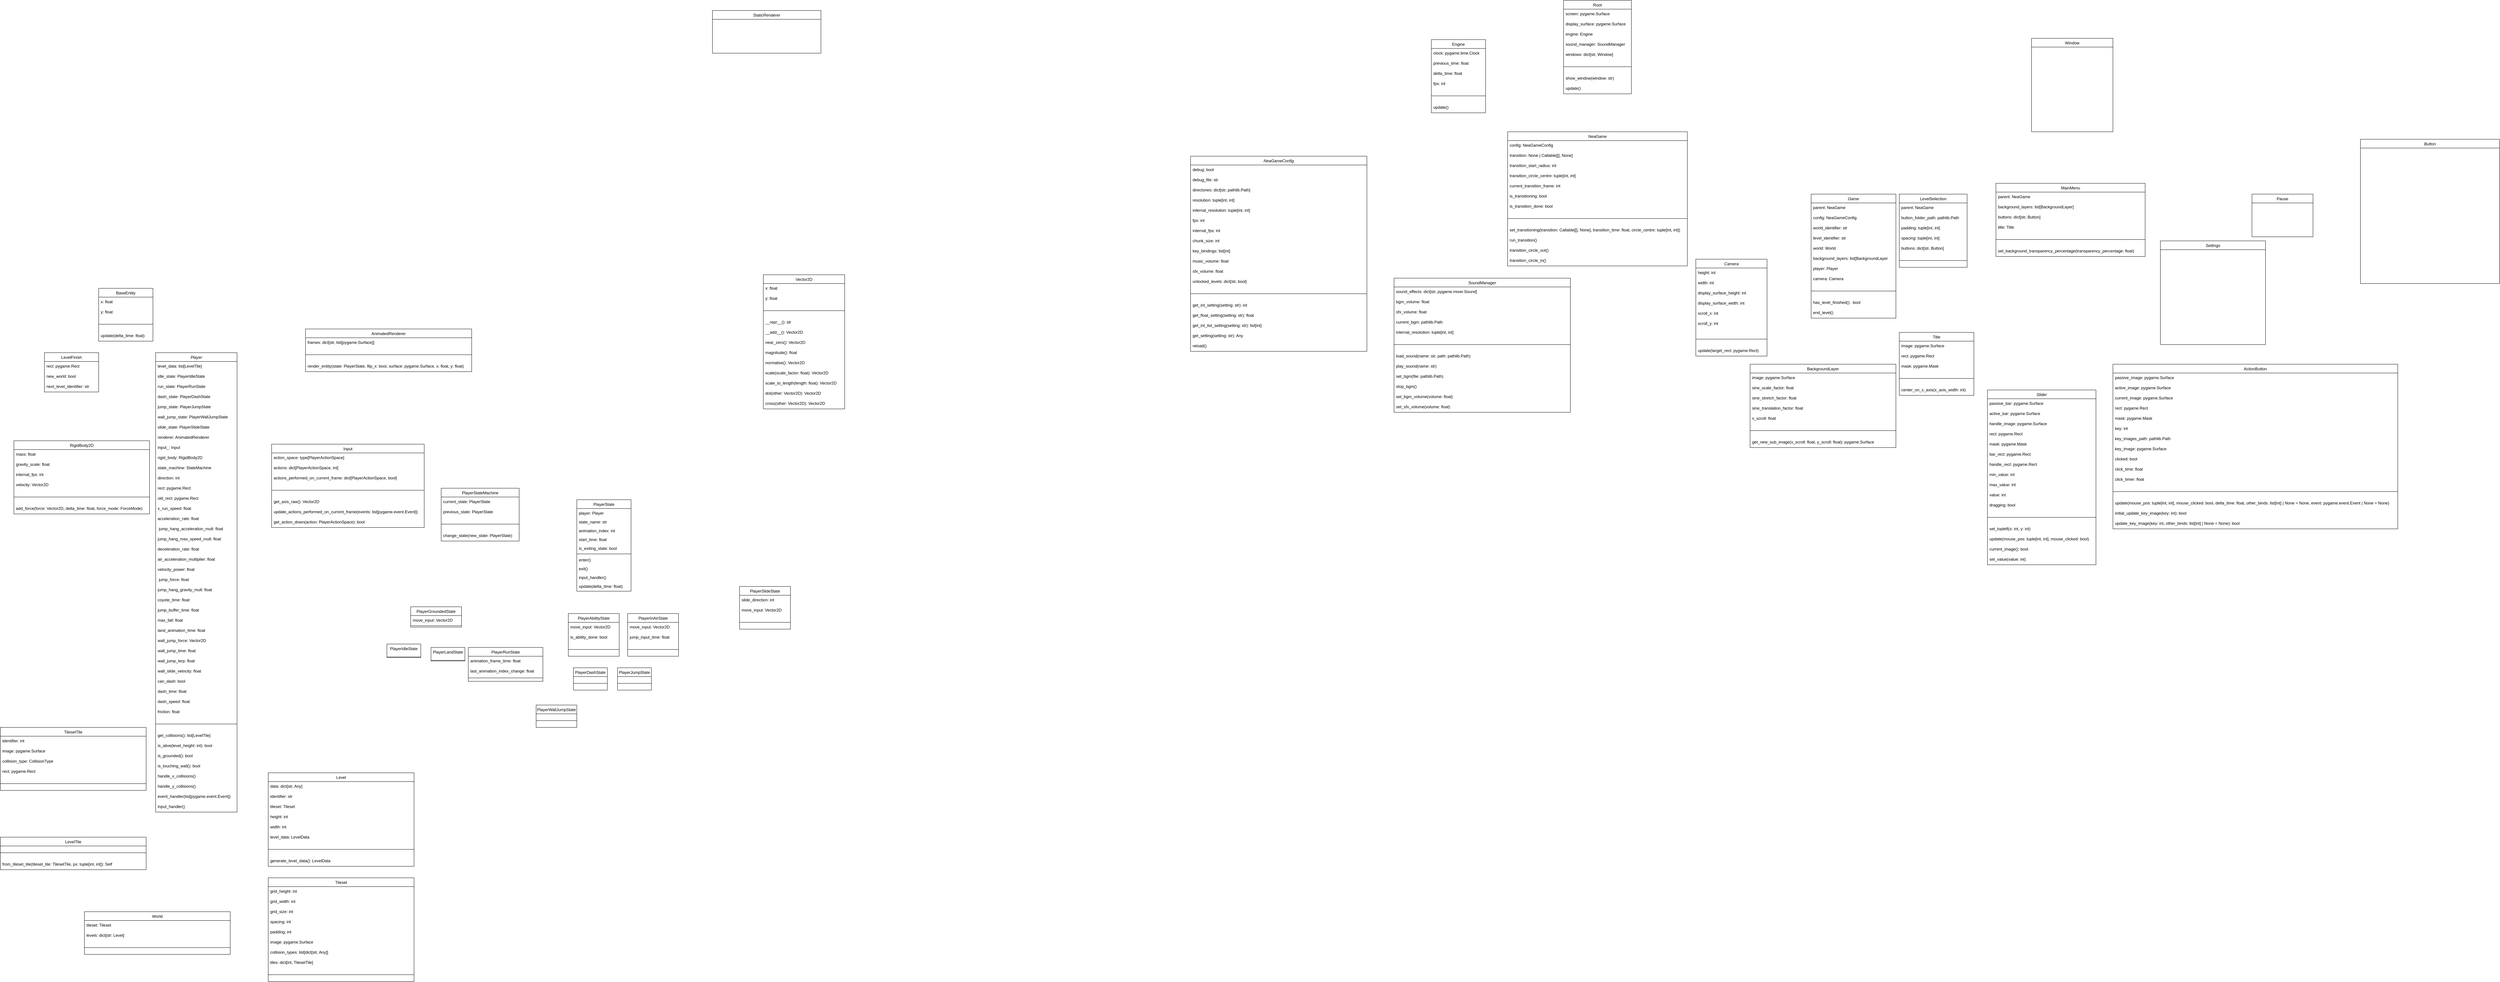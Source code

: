 <mxfile version="20.8.16" type="device"><diagram id="C5RBs43oDa-KdzZeNtuy" name="Page-1"><mxGraphModel dx="1000" dy="641" grid="1" gridSize="10" guides="1" tooltips="1" connect="1" arrows="1" fold="1" page="1" pageScale="1" pageWidth="9000" pageHeight="7000" math="0" shadow="0"><root><mxCell id="WIyWlLk6GJQsqaUBKTNV-0"/><mxCell id="WIyWlLk6GJQsqaUBKTNV-1" parent="WIyWlLk6GJQsqaUBKTNV-0"/><mxCell id="zkfFHV4jXpPFQw0GAbJ--0" value="Camera&#10;" style="swimlane;fontStyle=2;align=center;verticalAlign=top;childLayout=stackLayout;horizontal=1;startSize=26;horizontalStack=0;resizeParent=1;resizeLast=0;collapsible=1;marginBottom=0;rounded=0;shadow=0;strokeWidth=1;" parent="WIyWlLk6GJQsqaUBKTNV-1" vertex="1"><mxGeometry x="5020" y="814" width="210" height="286" as="geometry"><mxRectangle x="5020" y="814" width="210" height="286" as="alternateBounds"/></mxGeometry></mxCell><mxCell id="zkfFHV4jXpPFQw0GAbJ--1" value="height: int" style="text;align=left;verticalAlign=top;spacingLeft=4;spacingRight=4;overflow=hidden;rotatable=0;points=[[0,0.5],[1,0.5]];portConstraint=eastwest;" parent="zkfFHV4jXpPFQw0GAbJ--0" vertex="1"><mxGeometry y="26" width="210" height="30" as="geometry"/></mxCell><mxCell id="zkfFHV4jXpPFQw0GAbJ--2" value="width: int" style="text;align=left;verticalAlign=top;spacingLeft=4;spacingRight=4;overflow=hidden;rotatable=0;points=[[0,0.5],[1,0.5]];portConstraint=eastwest;rounded=0;shadow=0;html=0;" parent="zkfFHV4jXpPFQw0GAbJ--0" vertex="1"><mxGeometry y="56" width="210" height="30" as="geometry"/></mxCell><mxCell id="zkfFHV4jXpPFQw0GAbJ--3" value="display_surface_height: int&#10;" style="text;align=left;verticalAlign=top;spacingLeft=4;spacingRight=4;overflow=hidden;rotatable=0;points=[[0,0.5],[1,0.5]];portConstraint=eastwest;rounded=0;shadow=0;html=0;" parent="zkfFHV4jXpPFQw0GAbJ--0" vertex="1"><mxGeometry y="86" width="210" height="30" as="geometry"/></mxCell><mxCell id="zkfFHV4jXpPFQw0GAbJ--5" value="display_surface_width: int" style="text;align=left;verticalAlign=top;spacingLeft=4;spacingRight=4;overflow=hidden;rotatable=0;points=[[0,0.5],[1,0.5]];portConstraint=eastwest;" parent="zkfFHV4jXpPFQw0GAbJ--0" vertex="1"><mxGeometry y="116" width="210" height="30" as="geometry"/></mxCell><mxCell id="hkS69gb814lGUpGLeXMP-1" value="scroll_x: int&#10;" style="text;align=left;verticalAlign=top;spacingLeft=4;spacingRight=4;overflow=hidden;rotatable=0;points=[[0,0.5],[1,0.5]];portConstraint=eastwest;" parent="zkfFHV4jXpPFQw0GAbJ--0" vertex="1"><mxGeometry y="146" width="210" height="30" as="geometry"/></mxCell><mxCell id="hkS69gb814lGUpGLeXMP-9" value="scroll_y: int&#10;&#10;" style="text;align=left;verticalAlign=top;spacingLeft=4;spacingRight=4;overflow=hidden;rotatable=0;points=[[0,0.5],[1,0.5]];portConstraint=eastwest;" parent="zkfFHV4jXpPFQw0GAbJ--0" vertex="1"><mxGeometry y="176" width="210" height="40" as="geometry"/></mxCell><mxCell id="zkfFHV4jXpPFQw0GAbJ--4" value="" style="line;html=1;strokeWidth=1;align=left;verticalAlign=middle;spacingTop=-1;spacingLeft=3;spacingRight=3;rotatable=0;labelPosition=right;points=[];portConstraint=eastwest;" parent="zkfFHV4jXpPFQw0GAbJ--0" vertex="1"><mxGeometry y="216" width="210" height="40" as="geometry"/></mxCell><mxCell id="hkS69gb814lGUpGLeXMP-10" value="update(target_rect: pygame.Rect)" style="text;align=left;verticalAlign=top;spacingLeft=4;spacingRight=4;overflow=hidden;rotatable=0;points=[[0,0.5],[1,0.5]];portConstraint=eastwest;" parent="zkfFHV4jXpPFQw0GAbJ--0" vertex="1"><mxGeometry y="256" width="210" height="30" as="geometry"/></mxCell><mxCell id="zkfFHV4jXpPFQw0GAbJ--17" value="Engine&#10;" style="swimlane;fontStyle=0;align=center;verticalAlign=top;childLayout=stackLayout;horizontal=1;startSize=26;horizontalStack=0;resizeParent=1;resizeLast=0;collapsible=1;marginBottom=0;rounded=0;shadow=0;strokeWidth=1;" parent="WIyWlLk6GJQsqaUBKTNV-1" vertex="1"><mxGeometry x="4240" y="166" width="160" height="216" as="geometry"><mxRectangle x="4240" y="166" width="160" height="216" as="alternateBounds"/></mxGeometry></mxCell><mxCell id="zkfFHV4jXpPFQw0GAbJ--18" value="clock: pygame.time.Clock" style="text;align=left;verticalAlign=top;spacingLeft=4;spacingRight=4;overflow=hidden;rotatable=0;points=[[0,0.5],[1,0.5]];portConstraint=eastwest;" parent="zkfFHV4jXpPFQw0GAbJ--17" vertex="1"><mxGeometry y="26" width="160" height="30" as="geometry"/></mxCell><mxCell id="zkfFHV4jXpPFQw0GAbJ--19" value="previous_time: float" style="text;align=left;verticalAlign=top;spacingLeft=4;spacingRight=4;overflow=hidden;rotatable=0;points=[[0,0.5],[1,0.5]];portConstraint=eastwest;rounded=0;shadow=0;html=0;" parent="zkfFHV4jXpPFQw0GAbJ--17" vertex="1"><mxGeometry y="56" width="160" height="30" as="geometry"/></mxCell><mxCell id="zkfFHV4jXpPFQw0GAbJ--20" value="delta_time: float" style="text;align=left;verticalAlign=top;spacingLeft=4;spacingRight=4;overflow=hidden;rotatable=0;points=[[0,0.5],[1,0.5]];portConstraint=eastwest;rounded=0;shadow=0;html=0;" parent="zkfFHV4jXpPFQw0GAbJ--17" vertex="1"><mxGeometry y="86" width="160" height="30" as="geometry"/></mxCell><mxCell id="zkfFHV4jXpPFQw0GAbJ--21" value="fps: int" style="text;align=left;verticalAlign=top;spacingLeft=4;spacingRight=4;overflow=hidden;rotatable=0;points=[[0,0.5],[1,0.5]];portConstraint=eastwest;rounded=0;shadow=0;html=0;" parent="zkfFHV4jXpPFQw0GAbJ--17" vertex="1"><mxGeometry y="116" width="160" height="30" as="geometry"/></mxCell><mxCell id="zkfFHV4jXpPFQw0GAbJ--23" value="" style="line;html=1;strokeWidth=1;align=left;verticalAlign=middle;spacingTop=-1;spacingLeft=3;spacingRight=3;rotatable=0;labelPosition=right;points=[];portConstraint=eastwest;" parent="zkfFHV4jXpPFQw0GAbJ--17" vertex="1"><mxGeometry y="146" width="160" height="40" as="geometry"/></mxCell><mxCell id="zkfFHV4jXpPFQw0GAbJ--24" value="update()&#10;" style="text;align=left;verticalAlign=top;spacingLeft=4;spacingRight=4;overflow=hidden;rotatable=0;points=[[0,0.5],[1,0.5]];portConstraint=eastwest;" parent="zkfFHV4jXpPFQw0GAbJ--17" vertex="1"><mxGeometry y="186" width="160" height="30" as="geometry"/></mxCell><mxCell id="Tss-C9w-tLsv4cJu5CtI-32" value="Vector2D" style="swimlane;fontStyle=0;align=center;verticalAlign=top;childLayout=stackLayout;horizontal=1;startSize=26;horizontalStack=0;resizeParent=1;resizeLast=0;collapsible=1;marginBottom=0;rounded=0;shadow=0;strokeWidth=1;" parent="WIyWlLk6GJQsqaUBKTNV-1" vertex="1"><mxGeometry x="2270" y="860" width="240" height="396" as="geometry"><mxRectangle x="2270" y="860" width="240" height="396" as="alternateBounds"/></mxGeometry></mxCell><mxCell id="Tss-C9w-tLsv4cJu5CtI-33" value="x: float" style="text;align=left;verticalAlign=top;spacingLeft=4;spacingRight=4;overflow=hidden;rotatable=0;points=[[0,0.5],[1,0.5]];portConstraint=eastwest;" parent="Tss-C9w-tLsv4cJu5CtI-32" vertex="1"><mxGeometry y="26" width="240" height="30" as="geometry"/></mxCell><mxCell id="Tss-C9w-tLsv4cJu5CtI-34" value="y: float" style="text;align=left;verticalAlign=top;spacingLeft=4;spacingRight=4;overflow=hidden;rotatable=0;points=[[0,0.5],[1,0.5]];portConstraint=eastwest;rounded=0;shadow=0;html=0;" parent="Tss-C9w-tLsv4cJu5CtI-32" vertex="1"><mxGeometry y="56" width="240" height="30" as="geometry"/></mxCell><mxCell id="Tss-C9w-tLsv4cJu5CtI-37" value="" style="line;html=1;strokeWidth=1;align=left;verticalAlign=middle;spacingTop=-1;spacingLeft=3;spacingRight=3;rotatable=0;labelPosition=right;points=[];portConstraint=eastwest;" parent="Tss-C9w-tLsv4cJu5CtI-32" vertex="1"><mxGeometry y="86" width="240" height="40" as="geometry"/></mxCell><mxCell id="Tss-C9w-tLsv4cJu5CtI-38" value="__repr__(): str" style="text;align=left;verticalAlign=top;spacingLeft=4;spacingRight=4;overflow=hidden;rotatable=0;points=[[0,0.5],[1,0.5]];portConstraint=eastwest;" parent="Tss-C9w-tLsv4cJu5CtI-32" vertex="1"><mxGeometry y="126" width="240" height="30" as="geometry"/></mxCell><mxCell id="Tss-C9w-tLsv4cJu5CtI-39" value="__add__(): Vector2D" style="text;align=left;verticalAlign=top;spacingLeft=4;spacingRight=4;overflow=hidden;rotatable=0;points=[[0,0.5],[1,0.5]];portConstraint=eastwest;" parent="Tss-C9w-tLsv4cJu5CtI-32" vertex="1"><mxGeometry y="156" width="240" height="30" as="geometry"/></mxCell><mxCell id="Tss-C9w-tLsv4cJu5CtI-40" value="near_zero(): Vector2D" style="text;align=left;verticalAlign=top;spacingLeft=4;spacingRight=4;overflow=hidden;rotatable=0;points=[[0,0.5],[1,0.5]];portConstraint=eastwest;" parent="Tss-C9w-tLsv4cJu5CtI-32" vertex="1"><mxGeometry y="186" width="240" height="30" as="geometry"/></mxCell><mxCell id="Tss-C9w-tLsv4cJu5CtI-41" value="magnitude(): float" style="text;align=left;verticalAlign=top;spacingLeft=4;spacingRight=4;overflow=hidden;rotatable=0;points=[[0,0.5],[1,0.5]];portConstraint=eastwest;" parent="Tss-C9w-tLsv4cJu5CtI-32" vertex="1"><mxGeometry y="216" width="240" height="30" as="geometry"/></mxCell><mxCell id="Tss-C9w-tLsv4cJu5CtI-42" value="normalise(): Vector2D" style="text;align=left;verticalAlign=top;spacingLeft=4;spacingRight=4;overflow=hidden;rotatable=0;points=[[0,0.5],[1,0.5]];portConstraint=eastwest;" parent="Tss-C9w-tLsv4cJu5CtI-32" vertex="1"><mxGeometry y="246" width="240" height="30" as="geometry"/></mxCell><mxCell id="Tss-C9w-tLsv4cJu5CtI-43" value="scale(scale_factor: float): Vector2D" style="text;align=left;verticalAlign=top;spacingLeft=4;spacingRight=4;overflow=hidden;rotatable=0;points=[[0,0.5],[1,0.5]];portConstraint=eastwest;" parent="Tss-C9w-tLsv4cJu5CtI-32" vertex="1"><mxGeometry y="276" width="240" height="30" as="geometry"/></mxCell><mxCell id="Tss-C9w-tLsv4cJu5CtI-44" value="scale_to_length(length: float): Vector2D" style="text;align=left;verticalAlign=top;spacingLeft=4;spacingRight=4;overflow=hidden;rotatable=0;points=[[0,0.5],[1,0.5]];portConstraint=eastwest;" parent="Tss-C9w-tLsv4cJu5CtI-32" vertex="1"><mxGeometry y="306" width="240" height="30" as="geometry"/></mxCell><mxCell id="Tss-C9w-tLsv4cJu5CtI-45" value="dot(other: Vector2D): Vector2D" style="text;align=left;verticalAlign=top;spacingLeft=4;spacingRight=4;overflow=hidden;rotatable=0;points=[[0,0.5],[1,0.5]];portConstraint=eastwest;" parent="Tss-C9w-tLsv4cJu5CtI-32" vertex="1"><mxGeometry y="336" width="240" height="30" as="geometry"/></mxCell><mxCell id="Tss-C9w-tLsv4cJu5CtI-58" value="cross(other: Vector2D): Vector2D" style="text;align=left;verticalAlign=top;spacingLeft=4;spacingRight=4;overflow=hidden;rotatable=0;points=[[0,0.5],[1,0.5]];portConstraint=eastwest;" parent="Tss-C9w-tLsv4cJu5CtI-32" vertex="1"><mxGeometry y="366" width="240" height="30" as="geometry"/></mxCell><mxCell id="Tss-C9w-tLsv4cJu5CtI-59" value="Input" style="swimlane;fontStyle=0;align=center;verticalAlign=top;childLayout=stackLayout;horizontal=1;startSize=26;horizontalStack=0;resizeParent=1;resizeLast=0;collapsible=1;marginBottom=0;rounded=0;shadow=0;strokeWidth=1;" parent="WIyWlLk6GJQsqaUBKTNV-1" vertex="1"><mxGeometry x="820" y="1360" width="450" height="246" as="geometry"><mxRectangle x="820" y="1360" width="450" height="246" as="alternateBounds"/></mxGeometry></mxCell><mxCell id="Tss-C9w-tLsv4cJu5CtI-60" value="action_space: type[PlayerActionSpace]" style="text;align=left;verticalAlign=top;spacingLeft=4;spacingRight=4;overflow=hidden;rotatable=0;points=[[0,0.5],[1,0.5]];portConstraint=eastwest;" parent="Tss-C9w-tLsv4cJu5CtI-59" vertex="1"><mxGeometry y="26" width="450" height="30" as="geometry"/></mxCell><mxCell id="Tss-C9w-tLsv4cJu5CtI-61" value="actions: dict[PlayerActionSpace, int]" style="text;align=left;verticalAlign=top;spacingLeft=4;spacingRight=4;overflow=hidden;rotatable=0;points=[[0,0.5],[1,0.5]];portConstraint=eastwest;rounded=0;shadow=0;html=0;" parent="Tss-C9w-tLsv4cJu5CtI-59" vertex="1"><mxGeometry y="56" width="450" height="30" as="geometry"/></mxCell><mxCell id="Tss-C9w-tLsv4cJu5CtI-62" value="actions_performed_on_current_frame: dict[PlayerActionSpace, bool]" style="text;align=left;verticalAlign=top;spacingLeft=4;spacingRight=4;overflow=hidden;rotatable=0;points=[[0,0.5],[1,0.5]];portConstraint=eastwest;rounded=0;shadow=0;html=0;" parent="Tss-C9w-tLsv4cJu5CtI-59" vertex="1"><mxGeometry y="86" width="450" height="30" as="geometry"/></mxCell><mxCell id="Tss-C9w-tLsv4cJu5CtI-64" value="" style="line;html=1;strokeWidth=1;align=left;verticalAlign=middle;spacingTop=-1;spacingLeft=3;spacingRight=3;rotatable=0;labelPosition=right;points=[];portConstraint=eastwest;" parent="Tss-C9w-tLsv4cJu5CtI-59" vertex="1"><mxGeometry y="116" width="450" height="40" as="geometry"/></mxCell><mxCell id="Tss-C9w-tLsv4cJu5CtI-65" value="get_axis_raw(): Vector2D" style="text;align=left;verticalAlign=top;spacingLeft=4;spacingRight=4;overflow=hidden;rotatable=0;points=[[0,0.5],[1,0.5]];portConstraint=eastwest;" parent="Tss-C9w-tLsv4cJu5CtI-59" vertex="1"><mxGeometry y="156" width="450" height="30" as="geometry"/></mxCell><mxCell id="Tss-C9w-tLsv4cJu5CtI-66" value="update_actions_performed_on_current_frame(events: list[pygame.event.Event])" style="text;align=left;verticalAlign=top;spacingLeft=4;spacingRight=4;overflow=hidden;rotatable=0;points=[[0,0.5],[1,0.5]];portConstraint=eastwest;" parent="Tss-C9w-tLsv4cJu5CtI-59" vertex="1"><mxGeometry y="186" width="450" height="30" as="geometry"/></mxCell><mxCell id="Tss-C9w-tLsv4cJu5CtI-67" value="get_action_down(action: PlayerActionSpace): bool" style="text;align=left;verticalAlign=top;spacingLeft=4;spacingRight=4;overflow=hidden;rotatable=0;points=[[0,0.5],[1,0.5]];portConstraint=eastwest;" parent="Tss-C9w-tLsv4cJu5CtI-59" vertex="1"><mxGeometry y="216" width="450" height="30" as="geometry"/></mxCell><mxCell id="Tss-C9w-tLsv4cJu5CtI-68" value="StaticRenderer" style="swimlane;fontStyle=0;align=center;verticalAlign=top;childLayout=stackLayout;horizontal=1;startSize=26;horizontalStack=0;resizeParent=1;resizeLast=0;collapsible=1;marginBottom=0;rounded=0;shadow=0;strokeWidth=1;" parent="WIyWlLk6GJQsqaUBKTNV-1" vertex="1" collapsed="1"><mxGeometry x="2120" y="80" width="320" height="126" as="geometry"><mxRectangle x="2120" y="80" width="320" height="126" as="alternateBounds"/></mxGeometry></mxCell><mxCell id="Tss-C9w-tLsv4cJu5CtI-69" value="static_frame: pygame.Surface" style="text;align=left;verticalAlign=top;spacingLeft=4;spacingRight=4;overflow=hidden;rotatable=0;points=[[0,0.5],[1,0.5]];portConstraint=eastwest;" parent="Tss-C9w-tLsv4cJu5CtI-68" vertex="1"><mxGeometry y="26" width="320" height="30" as="geometry"/></mxCell><mxCell id="Tss-C9w-tLsv4cJu5CtI-73" value="" style="line;html=1;strokeWidth=1;align=left;verticalAlign=middle;spacingTop=-1;spacingLeft=3;spacingRight=3;rotatable=0;labelPosition=right;points=[];portConstraint=eastwest;" parent="Tss-C9w-tLsv4cJu5CtI-68" vertex="1"><mxGeometry y="56" width="320" height="40" as="geometry"/></mxCell><mxCell id="Tss-C9w-tLsv4cJu5CtI-74" value="render_entity(surface: pygame.Surface, x: float, y: float)" style="text;align=left;verticalAlign=top;spacingLeft=4;spacingRight=4;overflow=hidden;rotatable=0;points=[[0,0.5],[1,0.5]];portConstraint=eastwest;" parent="Tss-C9w-tLsv4cJu5CtI-68" vertex="1"><mxGeometry y="96" width="320" height="30" as="geometry"/></mxCell><mxCell id="Tss-C9w-tLsv4cJu5CtI-75" value="AnimatedRenderer" style="swimlane;fontStyle=0;align=center;verticalAlign=top;childLayout=stackLayout;horizontal=1;startSize=26;horizontalStack=0;resizeParent=1;resizeLast=0;collapsible=1;marginBottom=0;rounded=0;shadow=0;strokeWidth=1;" parent="WIyWlLk6GJQsqaUBKTNV-1" vertex="1"><mxGeometry x="920" y="1020" width="490" height="126" as="geometry"><mxRectangle x="920" y="1020" width="490" height="126" as="alternateBounds"/></mxGeometry></mxCell><mxCell id="Tss-C9w-tLsv4cJu5CtI-76" value="frames: dict[str, list[pygame.Surface]]" style="text;align=left;verticalAlign=top;spacingLeft=4;spacingRight=4;overflow=hidden;rotatable=0;points=[[0,0.5],[1,0.5]];portConstraint=eastwest;" parent="Tss-C9w-tLsv4cJu5CtI-75" vertex="1"><mxGeometry y="26" width="490" height="30" as="geometry"/></mxCell><mxCell id="Tss-C9w-tLsv4cJu5CtI-77" value="" style="line;html=1;strokeWidth=1;align=left;verticalAlign=middle;spacingTop=-1;spacingLeft=3;spacingRight=3;rotatable=0;labelPosition=right;points=[];portConstraint=eastwest;" parent="Tss-C9w-tLsv4cJu5CtI-75" vertex="1"><mxGeometry y="56" width="490" height="40" as="geometry"/></mxCell><mxCell id="Tss-C9w-tLsv4cJu5CtI-78" value="render_entity(state: PlayerState, flip_x: bool, surface: pygame.Surface, x: float, y: float)" style="text;align=left;verticalAlign=top;spacingLeft=4;spacingRight=4;overflow=hidden;rotatable=0;points=[[0,0.5],[1,0.5]];portConstraint=eastwest;" parent="Tss-C9w-tLsv4cJu5CtI-75" vertex="1"><mxGeometry y="96" width="490" height="30" as="geometry"/></mxCell><mxCell id="Tss-C9w-tLsv4cJu5CtI-79" value="RigidBody2D" style="swimlane;fontStyle=0;align=center;verticalAlign=top;childLayout=stackLayout;horizontal=1;startSize=26;horizontalStack=0;resizeParent=1;resizeLast=0;collapsible=1;marginBottom=0;rounded=0;shadow=0;strokeWidth=1;" parent="WIyWlLk6GJQsqaUBKTNV-1" vertex="1"><mxGeometry x="60" y="1350" width="400" height="216" as="geometry"><mxRectangle x="60" y="1350" width="400" height="216" as="alternateBounds"/></mxGeometry></mxCell><mxCell id="Tss-C9w-tLsv4cJu5CtI-80" value="mass: float" style="text;align=left;verticalAlign=top;spacingLeft=4;spacingRight=4;overflow=hidden;rotatable=0;points=[[0,0.5],[1,0.5]];portConstraint=eastwest;" parent="Tss-C9w-tLsv4cJu5CtI-79" vertex="1"><mxGeometry y="26" width="400" height="30" as="geometry"/></mxCell><mxCell id="Tss-C9w-tLsv4cJu5CtI-81" value="gravity_scale: float" style="text;align=left;verticalAlign=top;spacingLeft=4;spacingRight=4;overflow=hidden;rotatable=0;points=[[0,0.5],[1,0.5]];portConstraint=eastwest;rounded=0;shadow=0;html=0;" parent="Tss-C9w-tLsv4cJu5CtI-79" vertex="1"><mxGeometry y="56" width="400" height="30" as="geometry"/></mxCell><mxCell id="Tss-C9w-tLsv4cJu5CtI-82" value="internal_fps: int" style="text;align=left;verticalAlign=top;spacingLeft=4;spacingRight=4;overflow=hidden;rotatable=0;points=[[0,0.5],[1,0.5]];portConstraint=eastwest;rounded=0;shadow=0;html=0;" parent="Tss-C9w-tLsv4cJu5CtI-79" vertex="1"><mxGeometry y="86" width="400" height="30" as="geometry"/></mxCell><mxCell id="Tss-C9w-tLsv4cJu5CtI-83" value="velocity: Vector2D" style="text;align=left;verticalAlign=top;spacingLeft=4;spacingRight=4;overflow=hidden;rotatable=0;points=[[0,0.5],[1,0.5]];portConstraint=eastwest;rounded=0;shadow=0;html=0;" parent="Tss-C9w-tLsv4cJu5CtI-79" vertex="1"><mxGeometry y="116" width="400" height="30" as="geometry"/></mxCell><mxCell id="Tss-C9w-tLsv4cJu5CtI-84" value="" style="line;html=1;strokeWidth=1;align=left;verticalAlign=middle;spacingTop=-1;spacingLeft=3;spacingRight=3;rotatable=0;labelPosition=right;points=[];portConstraint=eastwest;" parent="Tss-C9w-tLsv4cJu5CtI-79" vertex="1"><mxGeometry y="146" width="400" height="40" as="geometry"/></mxCell><mxCell id="Tss-C9w-tLsv4cJu5CtI-85" value="add_force(force: Vector2D, delta_time: float, force_mode: ForceMode)" style="text;align=left;verticalAlign=top;spacingLeft=4;spacingRight=4;overflow=hidden;rotatable=0;points=[[0,0.5],[1,0.5]];portConstraint=eastwest;" parent="Tss-C9w-tLsv4cJu5CtI-79" vertex="1"><mxGeometry y="186" width="400" height="30" as="geometry"/></mxCell><mxCell id="Tss-C9w-tLsv4cJu5CtI-86" value="BaseEntity" style="swimlane;fontStyle=0;align=center;verticalAlign=top;childLayout=stackLayout;horizontal=1;startSize=26;horizontalStack=0;resizeParent=1;resizeLast=0;collapsible=1;marginBottom=0;rounded=0;shadow=0;strokeWidth=1;" parent="WIyWlLk6GJQsqaUBKTNV-1" vertex="1"><mxGeometry x="310" y="900" width="160" height="156" as="geometry"><mxRectangle x="310" y="900" width="160" height="156" as="alternateBounds"/></mxGeometry></mxCell><mxCell id="Tss-C9w-tLsv4cJu5CtI-87" value="x: float" style="text;align=left;verticalAlign=top;spacingLeft=4;spacingRight=4;overflow=hidden;rotatable=0;points=[[0,0.5],[1,0.5]];portConstraint=eastwest;" parent="Tss-C9w-tLsv4cJu5CtI-86" vertex="1"><mxGeometry y="26" width="160" height="30" as="geometry"/></mxCell><mxCell id="Tss-C9w-tLsv4cJu5CtI-88" value="y: float" style="text;align=left;verticalAlign=top;spacingLeft=4;spacingRight=4;overflow=hidden;rotatable=0;points=[[0,0.5],[1,0.5]];portConstraint=eastwest;rounded=0;shadow=0;html=0;" parent="Tss-C9w-tLsv4cJu5CtI-86" vertex="1"><mxGeometry y="56" width="160" height="30" as="geometry"/></mxCell><mxCell id="Tss-C9w-tLsv4cJu5CtI-91" value="" style="line;html=1;strokeWidth=1;align=left;verticalAlign=middle;spacingTop=-1;spacingLeft=3;spacingRight=3;rotatable=0;labelPosition=right;points=[];portConstraint=eastwest;" parent="Tss-C9w-tLsv4cJu5CtI-86" vertex="1"><mxGeometry y="86" width="160" height="40" as="geometry"/></mxCell><mxCell id="Tss-C9w-tLsv4cJu5CtI-92" value="update(delta_time: float)&#10;" style="text;align=left;verticalAlign=top;spacingLeft=4;spacingRight=4;overflow=hidden;rotatable=0;points=[[0,0.5],[1,0.5]];portConstraint=eastwest;" parent="Tss-C9w-tLsv4cJu5CtI-86" vertex="1"><mxGeometry y="126" width="160" height="30" as="geometry"/></mxCell><mxCell id="Tss-C9w-tLsv4cJu5CtI-93" value="LevelFinish" style="swimlane;fontStyle=0;align=center;verticalAlign=top;childLayout=stackLayout;horizontal=1;startSize=26;horizontalStack=0;resizeParent=1;resizeLast=0;collapsible=1;marginBottom=0;rounded=0;shadow=0;strokeWidth=1;" parent="WIyWlLk6GJQsqaUBKTNV-1" vertex="1"><mxGeometry x="150" y="1090" width="160" height="116" as="geometry"><mxRectangle x="150" y="1090" width="160" height="116" as="alternateBounds"/></mxGeometry></mxCell><mxCell id="Tss-C9w-tLsv4cJu5CtI-94" value="rect: pygame.Rect" style="text;align=left;verticalAlign=top;spacingLeft=4;spacingRight=4;overflow=hidden;rotatable=0;points=[[0,0.5],[1,0.5]];portConstraint=eastwest;" parent="Tss-C9w-tLsv4cJu5CtI-93" vertex="1"><mxGeometry y="26" width="160" height="30" as="geometry"/></mxCell><mxCell id="Tss-C9w-tLsv4cJu5CtI-96" value="new_world: bool" style="text;align=left;verticalAlign=top;spacingLeft=4;spacingRight=4;overflow=hidden;rotatable=0;points=[[0,0.5],[1,0.5]];portConstraint=eastwest;rounded=0;shadow=0;html=0;" parent="Tss-C9w-tLsv4cJu5CtI-93" vertex="1"><mxGeometry y="56" width="160" height="30" as="geometry"/></mxCell><mxCell id="Tss-C9w-tLsv4cJu5CtI-97" value="next_level_identifier: str" style="text;align=left;verticalAlign=top;spacingLeft=4;spacingRight=4;overflow=hidden;rotatable=0;points=[[0,0.5],[1,0.5]];portConstraint=eastwest;rounded=0;shadow=0;html=0;" parent="Tss-C9w-tLsv4cJu5CtI-93" vertex="1"><mxGeometry y="86" width="160" height="30" as="geometry"/></mxCell><mxCell id="Tss-C9w-tLsv4cJu5CtI-105" value="Player" style="swimlane;fontStyle=2;align=center;verticalAlign=top;childLayout=stackLayout;horizontal=1;startSize=26;horizontalStack=0;resizeParent=1;resizeLast=0;collapsible=1;marginBottom=0;rounded=0;shadow=0;strokeWidth=1;" parent="WIyWlLk6GJQsqaUBKTNV-1" vertex="1"><mxGeometry x="478" y="1090" width="240" height="1356" as="geometry"><mxRectangle x="478" y="1090" width="240" height="1356" as="alternateBounds"/></mxGeometry></mxCell><mxCell id="Tss-C9w-tLsv4cJu5CtI-106" value="level_data: list[LevelTile]" style="text;align=left;verticalAlign=top;spacingLeft=4;spacingRight=4;overflow=hidden;rotatable=0;points=[[0,0.5],[1,0.5]];portConstraint=eastwest;" parent="Tss-C9w-tLsv4cJu5CtI-105" vertex="1"><mxGeometry y="26" width="240" height="30" as="geometry"/></mxCell><mxCell id="Tss-C9w-tLsv4cJu5CtI-107" value="idle_state: PlayerIdleState" style="text;align=left;verticalAlign=top;spacingLeft=4;spacingRight=4;overflow=hidden;rotatable=0;points=[[0,0.5],[1,0.5]];portConstraint=eastwest;rounded=0;shadow=0;html=0;" parent="Tss-C9w-tLsv4cJu5CtI-105" vertex="1"><mxGeometry y="56" width="240" height="30" as="geometry"/></mxCell><mxCell id="Tss-C9w-tLsv4cJu5CtI-108" value="run_state: PlayerRunState" style="text;align=left;verticalAlign=top;spacingLeft=4;spacingRight=4;overflow=hidden;rotatable=0;points=[[0,0.5],[1,0.5]];portConstraint=eastwest;rounded=0;shadow=0;html=0;" parent="Tss-C9w-tLsv4cJu5CtI-105" vertex="1"><mxGeometry y="86" width="240" height="30" as="geometry"/></mxCell><mxCell id="Tss-C9w-tLsv4cJu5CtI-109" value="dash_state: PlayerDashState" style="text;align=left;verticalAlign=top;spacingLeft=4;spacingRight=4;overflow=hidden;rotatable=0;points=[[0,0.5],[1,0.5]];portConstraint=eastwest;" parent="Tss-C9w-tLsv4cJu5CtI-105" vertex="1"><mxGeometry y="116" width="240" height="30" as="geometry"/></mxCell><mxCell id="Tss-C9w-tLsv4cJu5CtI-110" value="jump_state: PlayerJumpState" style="text;align=left;verticalAlign=top;spacingLeft=4;spacingRight=4;overflow=hidden;rotatable=0;points=[[0,0.5],[1,0.5]];portConstraint=eastwest;" parent="Tss-C9w-tLsv4cJu5CtI-105" vertex="1"><mxGeometry y="146" width="240" height="30" as="geometry"/></mxCell><mxCell id="Tss-C9w-tLsv4cJu5CtI-111" value="wall_jump_state: PlayerWallJumpState" style="text;align=left;verticalAlign=top;spacingLeft=4;spacingRight=4;overflow=hidden;rotatable=0;points=[[0,0.5],[1,0.5]];portConstraint=eastwest;" parent="Tss-C9w-tLsv4cJu5CtI-105" vertex="1"><mxGeometry y="176" width="240" height="30" as="geometry"/></mxCell><mxCell id="Tss-C9w-tLsv4cJu5CtI-112" value="slide_state: PlayerSlideState" style="text;align=left;verticalAlign=top;spacingLeft=4;spacingRight=4;overflow=hidden;rotatable=0;points=[[0,0.5],[1,0.5]];portConstraint=eastwest;" parent="Tss-C9w-tLsv4cJu5CtI-105" vertex="1"><mxGeometry y="206" width="240" height="30" as="geometry"/></mxCell><mxCell id="Tss-C9w-tLsv4cJu5CtI-113" value="renderer: AnimatedRenderer" style="text;align=left;verticalAlign=top;spacingLeft=4;spacingRight=4;overflow=hidden;rotatable=0;points=[[0,0.5],[1,0.5]];portConstraint=eastwest;" parent="Tss-C9w-tLsv4cJu5CtI-105" vertex="1"><mxGeometry y="236" width="240" height="30" as="geometry"/></mxCell><mxCell id="Tss-C9w-tLsv4cJu5CtI-115" value="input_: Input" style="text;align=left;verticalAlign=top;spacingLeft=4;spacingRight=4;overflow=hidden;rotatable=0;points=[[0,0.5],[1,0.5]];portConstraint=eastwest;" parent="Tss-C9w-tLsv4cJu5CtI-105" vertex="1"><mxGeometry y="266" width="240" height="30" as="geometry"/></mxCell><mxCell id="Tss-C9w-tLsv4cJu5CtI-116" value="rigid_body: RigidBody2D" style="text;align=left;verticalAlign=top;spacingLeft=4;spacingRight=4;overflow=hidden;rotatable=0;points=[[0,0.5],[1,0.5]];portConstraint=eastwest;" parent="Tss-C9w-tLsv4cJu5CtI-105" vertex="1"><mxGeometry y="296" width="240" height="30" as="geometry"/></mxCell><mxCell id="Tss-C9w-tLsv4cJu5CtI-119" value="state_machine: StateMachine" style="text;align=left;verticalAlign=top;spacingLeft=4;spacingRight=4;overflow=hidden;rotatable=0;points=[[0,0.5],[1,0.5]];portConstraint=eastwest;" parent="Tss-C9w-tLsv4cJu5CtI-105" vertex="1"><mxGeometry y="326" width="240" height="30" as="geometry"/></mxCell><mxCell id="Tss-C9w-tLsv4cJu5CtI-118" value="direction: int&#10;" style="text;align=left;verticalAlign=top;spacingLeft=4;spacingRight=4;overflow=hidden;rotatable=0;points=[[0,0.5],[1,0.5]];portConstraint=eastwest;" parent="Tss-C9w-tLsv4cJu5CtI-105" vertex="1"><mxGeometry y="356" width="240" height="30" as="geometry"/></mxCell><mxCell id="Tss-C9w-tLsv4cJu5CtI-117" value="rect: pygame.Rect" style="text;align=left;verticalAlign=top;spacingLeft=4;spacingRight=4;overflow=hidden;rotatable=0;points=[[0,0.5],[1,0.5]];portConstraint=eastwest;" parent="Tss-C9w-tLsv4cJu5CtI-105" vertex="1"><mxGeometry y="386" width="240" height="30" as="geometry"/></mxCell><mxCell id="Tss-C9w-tLsv4cJu5CtI-120" value="old_rect: pygame.Rect" style="text;align=left;verticalAlign=top;spacingLeft=4;spacingRight=4;overflow=hidden;rotatable=0;points=[[0,0.5],[1,0.5]];portConstraint=eastwest;" parent="Tss-C9w-tLsv4cJu5CtI-105" vertex="1"><mxGeometry y="416" width="240" height="30" as="geometry"/></mxCell><mxCell id="Tss-C9w-tLsv4cJu5CtI-121" value="x_run_speed: float" style="text;align=left;verticalAlign=top;spacingLeft=4;spacingRight=4;overflow=hidden;rotatable=0;points=[[0,0.5],[1,0.5]];portConstraint=eastwest;" parent="Tss-C9w-tLsv4cJu5CtI-105" vertex="1"><mxGeometry y="446" width="240" height="30" as="geometry"/></mxCell><mxCell id="Tss-C9w-tLsv4cJu5CtI-122" value="acceleration_rate: float" style="text;align=left;verticalAlign=top;spacingLeft=4;spacingRight=4;overflow=hidden;rotatable=0;points=[[0,0.5],[1,0.5]];portConstraint=eastwest;" parent="Tss-C9w-tLsv4cJu5CtI-105" vertex="1"><mxGeometry y="476" width="240" height="30" as="geometry"/></mxCell><mxCell id="Tss-C9w-tLsv4cJu5CtI-123" value=" jump_hang_acceleration_mult: float" style="text;align=left;verticalAlign=top;spacingLeft=4;spacingRight=4;overflow=hidden;rotatable=0;points=[[0,0.5],[1,0.5]];portConstraint=eastwest;" parent="Tss-C9w-tLsv4cJu5CtI-105" vertex="1"><mxGeometry y="506" width="240" height="30" as="geometry"/></mxCell><mxCell id="Tss-C9w-tLsv4cJu5CtI-128" value="jump_hang_max_speed_mult: float" style="text;align=left;verticalAlign=top;spacingLeft=4;spacingRight=4;overflow=hidden;rotatable=0;points=[[0,0.5],[1,0.5]];portConstraint=eastwest;" parent="Tss-C9w-tLsv4cJu5CtI-105" vertex="1"><mxGeometry y="536" width="240" height="30" as="geometry"/></mxCell><mxCell id="Tss-C9w-tLsv4cJu5CtI-127" value="deceleration_rate: float" style="text;align=left;verticalAlign=top;spacingLeft=4;spacingRight=4;overflow=hidden;rotatable=0;points=[[0,0.5],[1,0.5]];portConstraint=eastwest;" parent="Tss-C9w-tLsv4cJu5CtI-105" vertex="1"><mxGeometry y="566" width="240" height="30" as="geometry"/></mxCell><mxCell id="Tss-C9w-tLsv4cJu5CtI-126" value="air_acceleration_multiplier: float" style="text;align=left;verticalAlign=top;spacingLeft=4;spacingRight=4;overflow=hidden;rotatable=0;points=[[0,0.5],[1,0.5]];portConstraint=eastwest;" parent="Tss-C9w-tLsv4cJu5CtI-105" vertex="1"><mxGeometry y="596" width="240" height="30" as="geometry"/></mxCell><mxCell id="Tss-C9w-tLsv4cJu5CtI-125" value="velocity_power: float" style="text;align=left;verticalAlign=top;spacingLeft=4;spacingRight=4;overflow=hidden;rotatable=0;points=[[0,0.5],[1,0.5]];portConstraint=eastwest;" parent="Tss-C9w-tLsv4cJu5CtI-105" vertex="1"><mxGeometry y="626" width="240" height="30" as="geometry"/></mxCell><mxCell id="Tss-C9w-tLsv4cJu5CtI-142" value=" jump_force: float" style="text;align=left;verticalAlign=top;spacingLeft=4;spacingRight=4;overflow=hidden;rotatable=0;points=[[0,0.5],[1,0.5]];portConstraint=eastwest;" parent="Tss-C9w-tLsv4cJu5CtI-105" vertex="1"><mxGeometry y="656" width="240" height="30" as="geometry"/></mxCell><mxCell id="Tss-C9w-tLsv4cJu5CtI-141" value="jump_hang_gravity_mult: float" style="text;align=left;verticalAlign=top;spacingLeft=4;spacingRight=4;overflow=hidden;rotatable=0;points=[[0,0.5],[1,0.5]];portConstraint=eastwest;" parent="Tss-C9w-tLsv4cJu5CtI-105" vertex="1"><mxGeometry y="686" width="240" height="30" as="geometry"/></mxCell><mxCell id="Tss-C9w-tLsv4cJu5CtI-140" value="coyote_time: float" style="text;align=left;verticalAlign=top;spacingLeft=4;spacingRight=4;overflow=hidden;rotatable=0;points=[[0,0.5],[1,0.5]];portConstraint=eastwest;" parent="Tss-C9w-tLsv4cJu5CtI-105" vertex="1"><mxGeometry y="716" width="240" height="30" as="geometry"/></mxCell><mxCell id="Tss-C9w-tLsv4cJu5CtI-139" value="jump_buffer_time: float" style="text;align=left;verticalAlign=top;spacingLeft=4;spacingRight=4;overflow=hidden;rotatable=0;points=[[0,0.5],[1,0.5]];portConstraint=eastwest;" parent="Tss-C9w-tLsv4cJu5CtI-105" vertex="1"><mxGeometry y="746" width="240" height="30" as="geometry"/></mxCell><mxCell id="Tss-C9w-tLsv4cJu5CtI-129" value="max_fall: float" style="text;align=left;verticalAlign=top;spacingLeft=4;spacingRight=4;overflow=hidden;rotatable=0;points=[[0,0.5],[1,0.5]];portConstraint=eastwest;" parent="Tss-C9w-tLsv4cJu5CtI-105" vertex="1"><mxGeometry y="776" width="240" height="30" as="geometry"/></mxCell><mxCell id="Tss-C9w-tLsv4cJu5CtI-124" value="land_animation_time: float" style="text;align=left;verticalAlign=top;spacingLeft=4;spacingRight=4;overflow=hidden;rotatable=0;points=[[0,0.5],[1,0.5]];portConstraint=eastwest;" parent="Tss-C9w-tLsv4cJu5CtI-105" vertex="1"><mxGeometry y="806" width="240" height="30" as="geometry"/></mxCell><mxCell id="Tss-C9w-tLsv4cJu5CtI-138" value="wall_jump_force: Vector2D" style="text;align=left;verticalAlign=top;spacingLeft=4;spacingRight=4;overflow=hidden;rotatable=0;points=[[0,0.5],[1,0.5]];portConstraint=eastwest;" parent="Tss-C9w-tLsv4cJu5CtI-105" vertex="1"><mxGeometry y="836" width="240" height="30" as="geometry"/></mxCell><mxCell id="Tss-C9w-tLsv4cJu5CtI-137" value="wall_jump_time: float" style="text;align=left;verticalAlign=top;spacingLeft=4;spacingRight=4;overflow=hidden;rotatable=0;points=[[0,0.5],[1,0.5]];portConstraint=eastwest;" parent="Tss-C9w-tLsv4cJu5CtI-105" vertex="1"><mxGeometry y="866" width="240" height="30" as="geometry"/></mxCell><mxCell id="Tss-C9w-tLsv4cJu5CtI-136" value="wall_jump_lerp: float" style="text;align=left;verticalAlign=top;spacingLeft=4;spacingRight=4;overflow=hidden;rotatable=0;points=[[0,0.5],[1,0.5]];portConstraint=eastwest;" parent="Tss-C9w-tLsv4cJu5CtI-105" vertex="1"><mxGeometry y="896" width="240" height="30" as="geometry"/></mxCell><mxCell id="Tss-C9w-tLsv4cJu5CtI-130" value="wall_slide_velocity: float" style="text;align=left;verticalAlign=top;spacingLeft=4;spacingRight=4;overflow=hidden;rotatable=0;points=[[0,0.5],[1,0.5]];portConstraint=eastwest;" parent="Tss-C9w-tLsv4cJu5CtI-105" vertex="1"><mxGeometry y="926" width="240" height="30" as="geometry"/></mxCell><mxCell id="Tss-C9w-tLsv4cJu5CtI-133" value="can_dash: bool" style="text;align=left;verticalAlign=top;spacingLeft=4;spacingRight=4;overflow=hidden;rotatable=0;points=[[0,0.5],[1,0.5]];portConstraint=eastwest;" parent="Tss-C9w-tLsv4cJu5CtI-105" vertex="1"><mxGeometry y="956" width="240" height="30" as="geometry"/></mxCell><mxCell id="Tss-C9w-tLsv4cJu5CtI-135" value="dash_time: float" style="text;align=left;verticalAlign=top;spacingLeft=4;spacingRight=4;overflow=hidden;rotatable=0;points=[[0,0.5],[1,0.5]];portConstraint=eastwest;" parent="Tss-C9w-tLsv4cJu5CtI-105" vertex="1"><mxGeometry y="986" width="240" height="30" as="geometry"/></mxCell><mxCell id="Tss-C9w-tLsv4cJu5CtI-134" value="dash_speed: float" style="text;align=left;verticalAlign=top;spacingLeft=4;spacingRight=4;overflow=hidden;rotatable=0;points=[[0,0.5],[1,0.5]];portConstraint=eastwest;" parent="Tss-C9w-tLsv4cJu5CtI-105" vertex="1"><mxGeometry y="1016" width="240" height="30" as="geometry"/></mxCell><mxCell id="Tss-C9w-tLsv4cJu5CtI-132" value="friction: float" style="text;align=left;verticalAlign=top;spacingLeft=4;spacingRight=4;overflow=hidden;rotatable=0;points=[[0,0.5],[1,0.5]];portConstraint=eastwest;" parent="Tss-C9w-tLsv4cJu5CtI-105" vertex="1"><mxGeometry y="1046" width="240" height="30" as="geometry"/></mxCell><mxCell id="Tss-C9w-tLsv4cJu5CtI-114" value="" style="line;html=1;strokeWidth=1;align=left;verticalAlign=middle;spacingTop=-1;spacingLeft=3;spacingRight=3;rotatable=0;labelPosition=right;points=[];portConstraint=eastwest;" parent="Tss-C9w-tLsv4cJu5CtI-105" vertex="1"><mxGeometry y="1076" width="240" height="40" as="geometry"/></mxCell><mxCell id="Tss-C9w-tLsv4cJu5CtI-131" value="get_collisions(): list[LevelTile]" style="text;align=left;verticalAlign=top;spacingLeft=4;spacingRight=4;overflow=hidden;rotatable=0;points=[[0,0.5],[1,0.5]];portConstraint=eastwest;" parent="Tss-C9w-tLsv4cJu5CtI-105" vertex="1"><mxGeometry y="1116" width="240" height="30" as="geometry"/></mxCell><mxCell id="Tss-C9w-tLsv4cJu5CtI-143" value="is_alive(level_height: int): bool" style="text;align=left;verticalAlign=top;spacingLeft=4;spacingRight=4;overflow=hidden;rotatable=0;points=[[0,0.5],[1,0.5]];portConstraint=eastwest;" parent="Tss-C9w-tLsv4cJu5CtI-105" vertex="1"><mxGeometry y="1146" width="240" height="30" as="geometry"/></mxCell><mxCell id="Tss-C9w-tLsv4cJu5CtI-144" value="is_grounded(): bool" style="text;align=left;verticalAlign=top;spacingLeft=4;spacingRight=4;overflow=hidden;rotatable=0;points=[[0,0.5],[1,0.5]];portConstraint=eastwest;" parent="Tss-C9w-tLsv4cJu5CtI-105" vertex="1"><mxGeometry y="1176" width="240" height="30" as="geometry"/></mxCell><mxCell id="Tss-C9w-tLsv4cJu5CtI-145" value="is_touching_wall(): bool" style="text;align=left;verticalAlign=top;spacingLeft=4;spacingRight=4;overflow=hidden;rotatable=0;points=[[0,0.5],[1,0.5]];portConstraint=eastwest;" parent="Tss-C9w-tLsv4cJu5CtI-105" vertex="1"><mxGeometry y="1206" width="240" height="30" as="geometry"/></mxCell><mxCell id="Tss-C9w-tLsv4cJu5CtI-146" value="handle_x_collisions()" style="text;align=left;verticalAlign=top;spacingLeft=4;spacingRight=4;overflow=hidden;rotatable=0;points=[[0,0.5],[1,0.5]];portConstraint=eastwest;" parent="Tss-C9w-tLsv4cJu5CtI-105" vertex="1"><mxGeometry y="1236" width="240" height="30" as="geometry"/></mxCell><mxCell id="Tss-C9w-tLsv4cJu5CtI-147" value="handle_y_collisions()" style="text;align=left;verticalAlign=top;spacingLeft=4;spacingRight=4;overflow=hidden;rotatable=0;points=[[0,0.5],[1,0.5]];portConstraint=eastwest;" parent="Tss-C9w-tLsv4cJu5CtI-105" vertex="1"><mxGeometry y="1266" width="240" height="30" as="geometry"/></mxCell><mxCell id="Tss-C9w-tLsv4cJu5CtI-148" value="event_handler(list[pygame.event.Event])" style="text;align=left;verticalAlign=top;spacingLeft=4;spacingRight=4;overflow=hidden;rotatable=0;points=[[0,0.5],[1,0.5]];portConstraint=eastwest;" parent="Tss-C9w-tLsv4cJu5CtI-105" vertex="1"><mxGeometry y="1296" width="240" height="30" as="geometry"/></mxCell><mxCell id="Tss-C9w-tLsv4cJu5CtI-149" value="input_handler()" style="text;align=left;verticalAlign=top;spacingLeft=4;spacingRight=4;overflow=hidden;rotatable=0;points=[[0,0.5],[1,0.5]];portConstraint=eastwest;" parent="Tss-C9w-tLsv4cJu5CtI-105" vertex="1"><mxGeometry y="1326" width="240" height="30" as="geometry"/></mxCell><mxCell id="9ok810uMwctt4j-95eYe-4" value="Button" style="swimlane;fontStyle=2;align=center;verticalAlign=top;childLayout=stackLayout;horizontal=1;startSize=26;horizontalStack=0;resizeParent=1;resizeLast=0;collapsible=1;marginBottom=0;rounded=0;shadow=0;strokeWidth=1;" parent="WIyWlLk6GJQsqaUBKTNV-1" vertex="1" collapsed="1"><mxGeometry x="6980" y="460" width="410" height="426" as="geometry"><mxRectangle x="6980" y="460" width="410" height="426" as="alternateBounds"/></mxGeometry></mxCell><mxCell id="9ok810uMwctt4j-95eYe-5" value="passive_image: pygame.Surface" style="text;align=left;verticalAlign=top;spacingLeft=4;spacingRight=4;overflow=hidden;rotatable=0;points=[[0,0.5],[1,0.5]];portConstraint=eastwest;" parent="9ok810uMwctt4j-95eYe-4" vertex="1"><mxGeometry y="26" width="410" height="30" as="geometry"/></mxCell><mxCell id="9ok810uMwctt4j-95eYe-6" value="active_image: pygame.Surface" style="text;align=left;verticalAlign=top;spacingLeft=4;spacingRight=4;overflow=hidden;rotatable=0;points=[[0,0.5],[1,0.5]];portConstraint=eastwest;rounded=0;shadow=0;html=0;" parent="9ok810uMwctt4j-95eYe-4" vertex="1"><mxGeometry y="56" width="410" height="30" as="geometry"/></mxCell><mxCell id="9ok810uMwctt4j-95eYe-7" value="on_click_image: pygame.Surface" style="text;align=left;verticalAlign=top;spacingLeft=4;spacingRight=4;overflow=hidden;rotatable=0;points=[[0,0.5],[1,0.5]];portConstraint=eastwest;rounded=0;shadow=0;html=0;" parent="9ok810uMwctt4j-95eYe-4" vertex="1"><mxGeometry y="86" width="410" height="30" as="geometry"/></mxCell><mxCell id="9ok810uMwctt4j-95eYe-8" value="current_image: pygame.Surface" style="text;align=left;verticalAlign=top;spacingLeft=4;spacingRight=4;overflow=hidden;rotatable=0;points=[[0,0.5],[1,0.5]];portConstraint=eastwest;" parent="9ok810uMwctt4j-95eYe-4" vertex="1"><mxGeometry y="116" width="410" height="30" as="geometry"/></mxCell><mxCell id="9ok810uMwctt4j-95eYe-9" value="rect: pygame.Rect" style="text;align=left;verticalAlign=top;spacingLeft=4;spacingRight=4;overflow=hidden;rotatable=0;points=[[0,0.5],[1,0.5]];portConstraint=eastwest;" parent="9ok810uMwctt4j-95eYe-4" vertex="1"><mxGeometry y="146" width="410" height="30" as="geometry"/></mxCell><mxCell id="9ok810uMwctt4j-95eYe-10" value="pygame.Mask" style="text;align=left;verticalAlign=top;spacingLeft=4;spacingRight=4;overflow=hidden;rotatable=0;points=[[0,0.5],[1,0.5]];portConstraint=eastwest;" parent="9ok810uMwctt4j-95eYe-4" vertex="1"><mxGeometry y="176" width="410" height="30" as="geometry"/></mxCell><mxCell id="9ok810uMwctt4j-95eYe-11" value="can_be_clicked: bool" style="text;align=left;verticalAlign=top;spacingLeft=4;spacingRight=4;overflow=hidden;rotatable=0;points=[[0,0.5],[1,0.5]];portConstraint=eastwest;" parent="9ok810uMwctt4j-95eYe-4" vertex="1"><mxGeometry y="206" width="410" height="30" as="geometry"/></mxCell><mxCell id="9ok810uMwctt4j-95eYe-12" value="clicked: bool" style="text;align=left;verticalAlign=top;spacingLeft=4;spacingRight=4;overflow=hidden;rotatable=0;points=[[0,0.5],[1,0.5]];portConstraint=eastwest;" parent="9ok810uMwctt4j-95eYe-4" vertex="1"><mxGeometry y="236" width="410" height="30" as="geometry"/></mxCell><mxCell id="9ok810uMwctt4j-95eYe-14" value="click_delay: float" style="text;align=left;verticalAlign=top;spacingLeft=4;spacingRight=4;overflow=hidden;rotatable=0;points=[[0,0.5],[1,0.5]];portConstraint=eastwest;" parent="9ok810uMwctt4j-95eYe-4" vertex="1"><mxGeometry y="266" width="410" height="30" as="geometry"/></mxCell><mxCell id="9ok810uMwctt4j-95eYe-15" value="click_timer: float" style="text;align=left;verticalAlign=top;spacingLeft=4;spacingRight=4;overflow=hidden;rotatable=0;points=[[0,0.5],[1,0.5]];portConstraint=eastwest;" parent="9ok810uMwctt4j-95eYe-4" vertex="1"><mxGeometry y="296" width="410" height="30" as="geometry"/></mxCell><mxCell id="9ok810uMwctt4j-95eYe-13" value="" style="line;html=1;strokeWidth=1;align=left;verticalAlign=middle;spacingTop=-1;spacingLeft=3;spacingRight=3;rotatable=0;labelPosition=right;points=[];portConstraint=eastwest;" parent="9ok810uMwctt4j-95eYe-4" vertex="1"><mxGeometry y="326" width="410" height="40" as="geometry"/></mxCell><mxCell id="9ok810uMwctt4j-95eYe-16" value="update(mouse_pos: tuple[int, int], mouse_clicked: bool, delta_time: float)" style="text;align=left;verticalAlign=top;spacingLeft=4;spacingRight=4;overflow=hidden;rotatable=0;points=[[0,0.5],[1,0.5]];portConstraint=eastwest;" parent="9ok810uMwctt4j-95eYe-4" vertex="1"><mxGeometry y="366" width="410" height="30" as="geometry"/></mxCell><mxCell id="9ok810uMwctt4j-95eYe-17" value="center_on_x_axis(x_axis_width: int)" style="text;align=left;verticalAlign=top;spacingLeft=4;spacingRight=4;overflow=hidden;rotatable=0;points=[[0,0.5],[1,0.5]];portConstraint=eastwest;" parent="9ok810uMwctt4j-95eYe-4" vertex="1"><mxGeometry y="396" width="410" height="30" as="geometry"/></mxCell><mxCell id="9ok810uMwctt4j-95eYe-18" value="Root" style="swimlane;fontStyle=0;align=center;verticalAlign=top;childLayout=stackLayout;horizontal=1;startSize=26;horizontalStack=0;resizeParent=1;resizeLast=0;collapsible=1;marginBottom=0;rounded=0;shadow=0;strokeWidth=1;" parent="WIyWlLk6GJQsqaUBKTNV-1" vertex="1"><mxGeometry x="4630" y="50" width="200" height="276" as="geometry"><mxRectangle x="4630" y="50" width="200" height="276" as="alternateBounds"/></mxGeometry></mxCell><mxCell id="9ok810uMwctt4j-95eYe-19" value="screen: pygame.Surface" style="text;align=left;verticalAlign=top;spacingLeft=4;spacingRight=4;overflow=hidden;rotatable=0;points=[[0,0.5],[1,0.5]];portConstraint=eastwest;" parent="9ok810uMwctt4j-95eYe-18" vertex="1"><mxGeometry y="26" width="200" height="30" as="geometry"/></mxCell><mxCell id="9ok810uMwctt4j-95eYe-20" value="display_surface: pygame.Surface" style="text;align=left;verticalAlign=top;spacingLeft=4;spacingRight=4;overflow=hidden;rotatable=0;points=[[0,0.5],[1,0.5]];portConstraint=eastwest;rounded=0;shadow=0;html=0;" parent="9ok810uMwctt4j-95eYe-18" vertex="1"><mxGeometry y="56" width="200" height="30" as="geometry"/></mxCell><mxCell id="9ok810uMwctt4j-95eYe-21" value="engine: Engine" style="text;align=left;verticalAlign=top;spacingLeft=4;spacingRight=4;overflow=hidden;rotatable=0;points=[[0,0.5],[1,0.5]];portConstraint=eastwest;rounded=0;shadow=0;html=0;" parent="9ok810uMwctt4j-95eYe-18" vertex="1"><mxGeometry y="86" width="200" height="30" as="geometry"/></mxCell><mxCell id="9ok810uMwctt4j-95eYe-22" value="sound_manager: SoundManager" style="text;align=left;verticalAlign=top;spacingLeft=4;spacingRight=4;overflow=hidden;rotatable=0;points=[[0,0.5],[1,0.5]];portConstraint=eastwest;rounded=0;shadow=0;html=0;" parent="9ok810uMwctt4j-95eYe-18" vertex="1"><mxGeometry y="116" width="200" height="30" as="geometry"/></mxCell><mxCell id="9ok810uMwctt4j-95eYe-24" value="windows: dict[str, Window]" style="text;align=left;verticalAlign=top;spacingLeft=4;spacingRight=4;overflow=hidden;rotatable=0;points=[[0,0.5],[1,0.5]];portConstraint=eastwest;" parent="9ok810uMwctt4j-95eYe-18" vertex="1"><mxGeometry y="146" width="200" height="30" as="geometry"/></mxCell><mxCell id="9ok810uMwctt4j-95eYe-23" value="" style="line;html=1;strokeWidth=1;align=left;verticalAlign=middle;spacingTop=-1;spacingLeft=3;spacingRight=3;rotatable=0;labelPosition=right;points=[];portConstraint=eastwest;" parent="9ok810uMwctt4j-95eYe-18" vertex="1"><mxGeometry y="176" width="200" height="40" as="geometry"/></mxCell><mxCell id="9ok810uMwctt4j-95eYe-25" value="show_window(window: str)" style="text;align=left;verticalAlign=top;spacingLeft=4;spacingRight=4;overflow=hidden;rotatable=0;points=[[0,0.5],[1,0.5]];portConstraint=eastwest;" parent="9ok810uMwctt4j-95eYe-18" vertex="1"><mxGeometry y="216" width="200" height="30" as="geometry"/></mxCell><mxCell id="9ok810uMwctt4j-95eYe-26" value="update()" style="text;align=left;verticalAlign=top;spacingLeft=4;spacingRight=4;overflow=hidden;rotatable=0;points=[[0,0.5],[1,0.5]];portConstraint=eastwest;" parent="9ok810uMwctt4j-95eYe-18" vertex="1"><mxGeometry y="246" width="200" height="30" as="geometry"/></mxCell><mxCell id="9ok810uMwctt4j-95eYe-27" value="Slider&#10;" style="swimlane;fontStyle=2;align=center;verticalAlign=top;childLayout=stackLayout;horizontal=1;startSize=26;horizontalStack=0;resizeParent=1;resizeLast=0;collapsible=1;marginBottom=0;rounded=0;shadow=0;strokeWidth=1;" parent="WIyWlLk6GJQsqaUBKTNV-1" vertex="1"><mxGeometry x="5880" y="1200" width="320" height="516" as="geometry"><mxRectangle x="5880" y="1200" width="320" height="516" as="alternateBounds"/></mxGeometry></mxCell><mxCell id="9ok810uMwctt4j-95eYe-28" value="passive_bar: pygame.Surface" style="text;align=left;verticalAlign=top;spacingLeft=4;spacingRight=4;overflow=hidden;rotatable=0;points=[[0,0.5],[1,0.5]];portConstraint=eastwest;" parent="9ok810uMwctt4j-95eYe-27" vertex="1"><mxGeometry y="26" width="320" height="30" as="geometry"/></mxCell><mxCell id="9ok810uMwctt4j-95eYe-29" value="active_bar: pygame.Surface" style="text;align=left;verticalAlign=top;spacingLeft=4;spacingRight=4;overflow=hidden;rotatable=0;points=[[0,0.5],[1,0.5]];portConstraint=eastwest;rounded=0;shadow=0;html=0;" parent="9ok810uMwctt4j-95eYe-27" vertex="1"><mxGeometry y="56" width="320" height="30" as="geometry"/></mxCell><mxCell id="9ok810uMwctt4j-95eYe-30" value="handle_image: pygame.Surface" style="text;align=left;verticalAlign=top;spacingLeft=4;spacingRight=4;overflow=hidden;rotatable=0;points=[[0,0.5],[1,0.5]];portConstraint=eastwest;rounded=0;shadow=0;html=0;" parent="9ok810uMwctt4j-95eYe-27" vertex="1"><mxGeometry y="86" width="320" height="30" as="geometry"/></mxCell><mxCell id="9ok810uMwctt4j-95eYe-31" value="rect: pygame.Rect" style="text;align=left;verticalAlign=top;spacingLeft=4;spacingRight=4;overflow=hidden;rotatable=0;points=[[0,0.5],[1,0.5]];portConstraint=eastwest;" parent="9ok810uMwctt4j-95eYe-27" vertex="1"><mxGeometry y="116" width="320" height="30" as="geometry"/></mxCell><mxCell id="9ok810uMwctt4j-95eYe-32" value="mask: pygame.Mask" style="text;align=left;verticalAlign=top;spacingLeft=4;spacingRight=4;overflow=hidden;rotatable=0;points=[[0,0.5],[1,0.5]];portConstraint=eastwest;" parent="9ok810uMwctt4j-95eYe-27" vertex="1"><mxGeometry y="146" width="320" height="30" as="geometry"/></mxCell><mxCell id="9ok810uMwctt4j-95eYe-33" value="bar_rect: pygame.Rect" style="text;align=left;verticalAlign=top;spacingLeft=4;spacingRight=4;overflow=hidden;rotatable=0;points=[[0,0.5],[1,0.5]];portConstraint=eastwest;" parent="9ok810uMwctt4j-95eYe-27" vertex="1"><mxGeometry y="176" width="320" height="30" as="geometry"/></mxCell><mxCell id="9ok810uMwctt4j-95eYe-34" value="handle_rect: pygame.Rect" style="text;align=left;verticalAlign=top;spacingLeft=4;spacingRight=4;overflow=hidden;rotatable=0;points=[[0,0.5],[1,0.5]];portConstraint=eastwest;" parent="9ok810uMwctt4j-95eYe-27" vertex="1"><mxGeometry y="206" width="320" height="30" as="geometry"/></mxCell><mxCell id="9ok810uMwctt4j-95eYe-35" value="min_value: int" style="text;align=left;verticalAlign=top;spacingLeft=4;spacingRight=4;overflow=hidden;rotatable=0;points=[[0,0.5],[1,0.5]];portConstraint=eastwest;" parent="9ok810uMwctt4j-95eYe-27" vertex="1"><mxGeometry y="236" width="320" height="30" as="geometry"/></mxCell><mxCell id="9ok810uMwctt4j-95eYe-37" value="max_value: int" style="text;align=left;verticalAlign=top;spacingLeft=4;spacingRight=4;overflow=hidden;rotatable=0;points=[[0,0.5],[1,0.5]];portConstraint=eastwest;" parent="9ok810uMwctt4j-95eYe-27" vertex="1"><mxGeometry y="266" width="320" height="30" as="geometry"/></mxCell><mxCell id="9ok810uMwctt4j-95eYe-38" value="value: int" style="text;align=left;verticalAlign=top;spacingLeft=4;spacingRight=4;overflow=hidden;rotatable=0;points=[[0,0.5],[1,0.5]];portConstraint=eastwest;" parent="9ok810uMwctt4j-95eYe-27" vertex="1"><mxGeometry y="296" width="320" height="30" as="geometry"/></mxCell><mxCell id="9ok810uMwctt4j-95eYe-39" value="dragging: bool" style="text;align=left;verticalAlign=top;spacingLeft=4;spacingRight=4;overflow=hidden;rotatable=0;points=[[0,0.5],[1,0.5]];portConstraint=eastwest;" parent="9ok810uMwctt4j-95eYe-27" vertex="1"><mxGeometry y="326" width="320" height="30" as="geometry"/></mxCell><mxCell id="9ok810uMwctt4j-95eYe-36" value="" style="line;html=1;strokeWidth=1;align=left;verticalAlign=middle;spacingTop=-1;spacingLeft=3;spacingRight=3;rotatable=0;labelPosition=right;points=[];portConstraint=eastwest;" parent="9ok810uMwctt4j-95eYe-27" vertex="1"><mxGeometry y="356" width="320" height="40" as="geometry"/></mxCell><mxCell id="9ok810uMwctt4j-95eYe-40" value="set_topleft(x: int, y: int)" style="text;align=left;verticalAlign=top;spacingLeft=4;spacingRight=4;overflow=hidden;rotatable=0;points=[[0,0.5],[1,0.5]];portConstraint=eastwest;" parent="9ok810uMwctt4j-95eYe-27" vertex="1"><mxGeometry y="396" width="320" height="30" as="geometry"/></mxCell><mxCell id="9ok810uMwctt4j-95eYe-41" value="update(mouse_pos: tuple[int, int], mouse_clicked: bool)" style="text;align=left;verticalAlign=top;spacingLeft=4;spacingRight=4;overflow=hidden;rotatable=0;points=[[0,0.5],[1,0.5]];portConstraint=eastwest;" parent="9ok810uMwctt4j-95eYe-27" vertex="1"><mxGeometry y="426" width="320" height="30" as="geometry"/></mxCell><mxCell id="9ok810uMwctt4j-95eYe-42" value="current_image(): bool" style="text;align=left;verticalAlign=top;spacingLeft=4;spacingRight=4;overflow=hidden;rotatable=0;points=[[0,0.5],[1,0.5]];portConstraint=eastwest;" parent="9ok810uMwctt4j-95eYe-27" vertex="1"><mxGeometry y="456" width="320" height="30" as="geometry"/></mxCell><mxCell id="9ok810uMwctt4j-95eYe-43" value="set_value(value: int)" style="text;align=left;verticalAlign=top;spacingLeft=4;spacingRight=4;overflow=hidden;rotatable=0;points=[[0,0.5],[1,0.5]];portConstraint=eastwest;" parent="9ok810uMwctt4j-95eYe-27" vertex="1"><mxGeometry y="486" width="320" height="30" as="geometry"/></mxCell><mxCell id="9ok810uMwctt4j-95eYe-44" value="Title" style="swimlane;fontStyle=0;align=center;verticalAlign=top;childLayout=stackLayout;horizontal=1;startSize=26;horizontalStack=0;resizeParent=1;resizeLast=0;collapsible=1;marginBottom=0;rounded=0;shadow=0;strokeWidth=1;" parent="WIyWlLk6GJQsqaUBKTNV-1" vertex="1"><mxGeometry x="5620" y="1030" width="220" height="186" as="geometry"><mxRectangle x="5620" y="1030" width="220" height="186" as="alternateBounds"/></mxGeometry></mxCell><mxCell id="9ok810uMwctt4j-95eYe-45" value="image: pygame.Surface" style="text;align=left;verticalAlign=top;spacingLeft=4;spacingRight=4;overflow=hidden;rotatable=0;points=[[0,0.5],[1,0.5]];portConstraint=eastwest;" parent="9ok810uMwctt4j-95eYe-44" vertex="1"><mxGeometry y="26" width="220" height="30" as="geometry"/></mxCell><mxCell id="9ok810uMwctt4j-95eYe-46" value="rect: pygame.Rect" style="text;align=left;verticalAlign=top;spacingLeft=4;spacingRight=4;overflow=hidden;rotatable=0;points=[[0,0.5],[1,0.5]];portConstraint=eastwest;rounded=0;shadow=0;html=0;" parent="9ok810uMwctt4j-95eYe-44" vertex="1"><mxGeometry y="56" width="220" height="30" as="geometry"/></mxCell><mxCell id="9ok810uMwctt4j-95eYe-47" value="mask: pygame.Mask" style="text;align=left;verticalAlign=top;spacingLeft=4;spacingRight=4;overflow=hidden;rotatable=0;points=[[0,0.5],[1,0.5]];portConstraint=eastwest;rounded=0;shadow=0;html=0;" parent="9ok810uMwctt4j-95eYe-44" vertex="1"><mxGeometry y="86" width="220" height="30" as="geometry"/></mxCell><mxCell id="9ok810uMwctt4j-95eYe-49" value="" style="line;html=1;strokeWidth=1;align=left;verticalAlign=middle;spacingTop=-1;spacingLeft=3;spacingRight=3;rotatable=0;labelPosition=right;points=[];portConstraint=eastwest;" parent="9ok810uMwctt4j-95eYe-44" vertex="1"><mxGeometry y="116" width="220" height="40" as="geometry"/></mxCell><mxCell id="9ok810uMwctt4j-95eYe-50" value="center_on_x_axis(x_axis_width: int)" style="text;align=left;verticalAlign=top;spacingLeft=4;spacingRight=4;overflow=hidden;rotatable=0;points=[[0,0.5],[1,0.5]];portConstraint=eastwest;" parent="9ok810uMwctt4j-95eYe-44" vertex="1"><mxGeometry y="156" width="220" height="30" as="geometry"/></mxCell><mxCell id="9ok810uMwctt4j-95eYe-51" value="Window" style="swimlane;fontStyle=0;align=center;verticalAlign=top;childLayout=stackLayout;horizontal=1;startSize=26;horizontalStack=0;resizeParent=1;resizeLast=0;collapsible=1;marginBottom=0;rounded=0;shadow=0;strokeWidth=1;" parent="WIyWlLk6GJQsqaUBKTNV-1" vertex="1" collapsed="1"><mxGeometry x="6010" y="162" width="240" height="276" as="geometry"><mxRectangle x="6010" y="162" width="240" height="276" as="alternateBounds"/></mxGeometry></mxCell><mxCell id="9ok810uMwctt4j-95eYe-52" value="screen: pygame.Surface" style="text;align=left;verticalAlign=top;spacingLeft=4;spacingRight=4;overflow=hidden;rotatable=0;points=[[0,0.5],[1,0.5]];portConstraint=eastwest;" parent="9ok810uMwctt4j-95eYe-51" vertex="1"><mxGeometry y="26" width="240" height="30" as="geometry"/></mxCell><mxCell id="9ok810uMwctt4j-95eYe-53" value="display_surface: pygame.Surface" style="text;align=left;verticalAlign=top;spacingLeft=4;spacingRight=4;overflow=hidden;rotatable=0;points=[[0,0.5],[1,0.5]];portConstraint=eastwest;rounded=0;shadow=0;html=0;" parent="9ok810uMwctt4j-95eYe-51" vertex="1"><mxGeometry y="56" width="240" height="30" as="geometry"/></mxCell><mxCell id="9ok810uMwctt4j-95eYe-54" value="scale_factor: int" style="text;align=left;verticalAlign=top;spacingLeft=4;spacingRight=4;overflow=hidden;rotatable=0;points=[[0,0.5],[1,0.5]];portConstraint=eastwest;rounded=0;shadow=0;html=0;" parent="9ok810uMwctt4j-95eYe-51" vertex="1"><mxGeometry y="86" width="240" height="30" as="geometry"/></mxCell><mxCell id="9ok810uMwctt4j-95eYe-55" value="" style="line;html=1;strokeWidth=1;align=left;verticalAlign=middle;spacingTop=-1;spacingLeft=3;spacingRight=3;rotatable=0;labelPosition=right;points=[];portConstraint=eastwest;" parent="9ok810uMwctt4j-95eYe-51" vertex="1"><mxGeometry y="116" width="240" height="40" as="geometry"/></mxCell><mxCell id="9ok810uMwctt4j-95eYe-56" value="reload()" style="text;align=left;verticalAlign=top;spacingLeft=4;spacingRight=4;overflow=hidden;rotatable=0;points=[[0,0.5],[1,0.5]];portConstraint=eastwest;" parent="9ok810uMwctt4j-95eYe-51" vertex="1"><mxGeometry y="156" width="240" height="30" as="geometry"/></mxCell><mxCell id="9ok810uMwctt4j-95eYe-57" value="event_handler(list[pygame.event.Event])" style="text;align=left;verticalAlign=top;spacingLeft=4;spacingRight=4;overflow=hidden;rotatable=0;points=[[0,0.5],[1,0.5]];portConstraint=eastwest;" parent="9ok810uMwctt4j-95eYe-51" vertex="1"><mxGeometry y="186" width="240" height="30" as="geometry"/></mxCell><mxCell id="9ok810uMwctt4j-95eYe-58" value="update(delta_time)" style="text;align=left;verticalAlign=top;spacingLeft=4;spacingRight=4;overflow=hidden;rotatable=0;points=[[0,0.5],[1,0.5]];portConstraint=eastwest;" parent="9ok810uMwctt4j-95eYe-51" vertex="1"><mxGeometry y="216" width="240" height="30" as="geometry"/></mxCell><mxCell id="9ok810uMwctt4j-95eYe-60" value="draw()" style="text;align=left;verticalAlign=top;spacingLeft=4;spacingRight=4;overflow=hidden;rotatable=0;points=[[0,0.5],[1,0.5]];portConstraint=eastwest;" parent="9ok810uMwctt4j-95eYe-51" vertex="1"><mxGeometry y="246" width="240" height="30" as="geometry"/></mxCell><mxCell id="9ok810uMwctt4j-95eYe-62" value="TilesetTile" style="swimlane;fontStyle=0;align=center;verticalAlign=top;childLayout=stackLayout;horizontal=1;startSize=26;horizontalStack=0;resizeParent=1;resizeLast=0;collapsible=1;marginBottom=0;rounded=0;shadow=0;strokeWidth=1;" parent="WIyWlLk6GJQsqaUBKTNV-1" vertex="1"><mxGeometry x="20" y="2196" width="430" height="186" as="geometry"><mxRectangle x="238" y="2330" width="430" height="186" as="alternateBounds"/></mxGeometry></mxCell><mxCell id="9ok810uMwctt4j-95eYe-64" value="identifier: int" style="text;align=left;verticalAlign=top;spacingLeft=4;spacingRight=4;overflow=hidden;rotatable=0;points=[[0,0.5],[1,0.5]];portConstraint=eastwest;rounded=0;shadow=0;html=0;" parent="9ok810uMwctt4j-95eYe-62" vertex="1"><mxGeometry y="26" width="430" height="30" as="geometry"/></mxCell><mxCell id="9ok810uMwctt4j-95eYe-63" value="image: pygame.Surface" style="text;align=left;verticalAlign=top;spacingLeft=4;spacingRight=4;overflow=hidden;rotatable=0;points=[[0,0.5],[1,0.5]];portConstraint=eastwest;" parent="9ok810uMwctt4j-95eYe-62" vertex="1"><mxGeometry y="56" width="430" height="30" as="geometry"/></mxCell><mxCell id="9ok810uMwctt4j-95eYe-65" value="collision_type: CollisionType" style="text;align=left;verticalAlign=top;spacingLeft=4;spacingRight=4;overflow=hidden;rotatable=0;points=[[0,0.5],[1,0.5]];portConstraint=eastwest;rounded=0;shadow=0;html=0;" parent="9ok810uMwctt4j-95eYe-62" vertex="1"><mxGeometry y="86" width="430" height="30" as="geometry"/></mxCell><mxCell id="9ok810uMwctt4j-95eYe-67" value="rect: pygame.Rect" style="text;align=left;verticalAlign=top;spacingLeft=4;spacingRight=4;overflow=hidden;rotatable=0;points=[[0,0.5],[1,0.5]];portConstraint=eastwest;" parent="9ok810uMwctt4j-95eYe-62" vertex="1"><mxGeometry y="116" width="430" height="30" as="geometry"/></mxCell><mxCell id="9ok810uMwctt4j-95eYe-107" value="" style="line;html=1;strokeWidth=1;align=left;verticalAlign=middle;spacingTop=-1;spacingLeft=3;spacingRight=3;rotatable=0;labelPosition=right;points=[];portConstraint=eastwest;" parent="9ok810uMwctt4j-95eYe-62" vertex="1"><mxGeometry y="146" width="430" height="40" as="geometry"/></mxCell><mxCell id="9ok810uMwctt4j-95eYe-78" value="LevelTile" style="swimlane;fontStyle=0;align=center;verticalAlign=top;childLayout=stackLayout;horizontal=1;startSize=26;horizontalStack=0;resizeParent=1;resizeLast=0;collapsible=1;marginBottom=0;rounded=0;shadow=0;strokeWidth=1;" parent="WIyWlLk6GJQsqaUBKTNV-1" vertex="1"><mxGeometry x="20" y="2520" width="430" height="96" as="geometry"><mxRectangle x="20" y="2520" width="430" height="96" as="alternateBounds"/></mxGeometry></mxCell><mxCell id="9ok810uMwctt4j-95eYe-83" value="" style="line;html=1;strokeWidth=1;align=left;verticalAlign=middle;spacingTop=-1;spacingLeft=3;spacingRight=3;rotatable=0;labelPosition=right;points=[];portConstraint=eastwest;" parent="9ok810uMwctt4j-95eYe-78" vertex="1"><mxGeometry y="26" width="430" height="40" as="geometry"/></mxCell><mxCell id="9ok810uMwctt4j-95eYe-84" value="from_tileset_tile(tileset_tile: TilesetTile, px: tuple[int, int]): Self" style="text;align=left;verticalAlign=top;spacingLeft=4;spacingRight=4;overflow=hidden;rotatable=0;points=[[0,0.5],[1,0.5]];portConstraint=eastwest;" parent="9ok810uMwctt4j-95eYe-78" vertex="1"><mxGeometry y="66" width="430" height="30" as="geometry"/></mxCell><mxCell id="9ok810uMwctt4j-95eYe-87" value="Level" style="swimlane;fontStyle=0;align=center;verticalAlign=top;childLayout=stackLayout;horizontal=1;startSize=26;horizontalStack=0;resizeParent=1;resizeLast=0;collapsible=1;marginBottom=0;rounded=0;shadow=0;strokeWidth=1;" parent="WIyWlLk6GJQsqaUBKTNV-1" vertex="1"><mxGeometry x="810" y="2330" width="430" height="276" as="geometry"><mxRectangle x="810" y="2330" width="430" height="276" as="alternateBounds"/></mxGeometry></mxCell><mxCell id="9ok810uMwctt4j-95eYe-88" value="data: dict[str, Any]" style="text;align=left;verticalAlign=top;spacingLeft=4;spacingRight=4;overflow=hidden;rotatable=0;points=[[0,0.5],[1,0.5]];portConstraint=eastwest;" parent="9ok810uMwctt4j-95eYe-87" vertex="1"><mxGeometry y="26" width="430" height="30" as="geometry"/></mxCell><mxCell id="9ok810uMwctt4j-95eYe-89" value="identifier: str" style="text;align=left;verticalAlign=top;spacingLeft=4;spacingRight=4;overflow=hidden;rotatable=0;points=[[0,0.5],[1,0.5]];portConstraint=eastwest;rounded=0;shadow=0;html=0;" parent="9ok810uMwctt4j-95eYe-87" vertex="1"><mxGeometry y="56" width="430" height="30" as="geometry"/></mxCell><mxCell id="9ok810uMwctt4j-95eYe-90" value="tileset: Tileset" style="text;align=left;verticalAlign=top;spacingLeft=4;spacingRight=4;overflow=hidden;rotatable=0;points=[[0,0.5],[1,0.5]];portConstraint=eastwest;rounded=0;shadow=0;html=0;" parent="9ok810uMwctt4j-95eYe-87" vertex="1"><mxGeometry y="86" width="430" height="30" as="geometry"/></mxCell><mxCell id="9ok810uMwctt4j-95eYe-92" value="height: int" style="text;align=left;verticalAlign=top;spacingLeft=4;spacingRight=4;overflow=hidden;rotatable=0;points=[[0,0.5],[1,0.5]];portConstraint=eastwest;" parent="9ok810uMwctt4j-95eYe-87" vertex="1"><mxGeometry y="116" width="430" height="30" as="geometry"/></mxCell><mxCell id="9ok810uMwctt4j-95eYe-93" value="width: int" style="text;align=left;verticalAlign=top;spacingLeft=4;spacingRight=4;overflow=hidden;rotatable=0;points=[[0,0.5],[1,0.5]];portConstraint=eastwest;" parent="9ok810uMwctt4j-95eYe-87" vertex="1"><mxGeometry y="146" width="430" height="30" as="geometry"/></mxCell><mxCell id="9ok810uMwctt4j-95eYe-94" value="level_data: LevelData" style="text;align=left;verticalAlign=top;spacingLeft=4;spacingRight=4;overflow=hidden;rotatable=0;points=[[0,0.5],[1,0.5]];portConstraint=eastwest;" parent="9ok810uMwctt4j-95eYe-87" vertex="1"><mxGeometry y="176" width="430" height="30" as="geometry"/></mxCell><mxCell id="9ok810uMwctt4j-95eYe-91" value="" style="line;html=1;strokeWidth=1;align=left;verticalAlign=middle;spacingTop=-1;spacingLeft=3;spacingRight=3;rotatable=0;labelPosition=right;points=[];portConstraint=eastwest;" parent="9ok810uMwctt4j-95eYe-87" vertex="1"><mxGeometry y="206" width="430" height="40" as="geometry"/></mxCell><mxCell id="9ok810uMwctt4j-95eYe-95" value="generate_level_data(): LevelData" style="text;align=left;verticalAlign=top;spacingLeft=4;spacingRight=4;overflow=hidden;rotatable=0;points=[[0,0.5],[1,0.5]];portConstraint=eastwest;" parent="9ok810uMwctt4j-95eYe-87" vertex="1"><mxGeometry y="246" width="430" height="30" as="geometry"/></mxCell><mxCell id="9ok810uMwctt4j-95eYe-97" value="Tileset" style="swimlane;fontStyle=0;align=center;verticalAlign=top;childLayout=stackLayout;horizontal=1;startSize=26;horizontalStack=0;resizeParent=1;resizeLast=0;collapsible=1;marginBottom=0;rounded=0;shadow=0;strokeWidth=1;" parent="WIyWlLk6GJQsqaUBKTNV-1" vertex="1"><mxGeometry x="810" y="2640" width="430" height="306" as="geometry"><mxRectangle x="810" y="2640" width="430" height="306" as="alternateBounds"/></mxGeometry></mxCell><mxCell id="9ok810uMwctt4j-95eYe-98" value="grid_height: int" style="text;align=left;verticalAlign=top;spacingLeft=4;spacingRight=4;overflow=hidden;rotatable=0;points=[[0,0.5],[1,0.5]];portConstraint=eastwest;" parent="9ok810uMwctt4j-95eYe-97" vertex="1"><mxGeometry y="26" width="430" height="30" as="geometry"/></mxCell><mxCell id="9ok810uMwctt4j-95eYe-99" value="grid_width: int" style="text;align=left;verticalAlign=top;spacingLeft=4;spacingRight=4;overflow=hidden;rotatable=0;points=[[0,0.5],[1,0.5]];portConstraint=eastwest;rounded=0;shadow=0;html=0;" parent="9ok810uMwctt4j-95eYe-97" vertex="1"><mxGeometry y="56" width="430" height="30" as="geometry"/></mxCell><mxCell id="9ok810uMwctt4j-95eYe-100" value="grid_size: int" style="text;align=left;verticalAlign=top;spacingLeft=4;spacingRight=4;overflow=hidden;rotatable=0;points=[[0,0.5],[1,0.5]];portConstraint=eastwest;rounded=0;shadow=0;html=0;" parent="9ok810uMwctt4j-95eYe-97" vertex="1"><mxGeometry y="86" width="430" height="30" as="geometry"/></mxCell><mxCell id="9ok810uMwctt4j-95eYe-101" value="spacing: int" style="text;align=left;verticalAlign=top;spacingLeft=4;spacingRight=4;overflow=hidden;rotatable=0;points=[[0,0.5],[1,0.5]];portConstraint=eastwest;" parent="9ok810uMwctt4j-95eYe-97" vertex="1"><mxGeometry y="116" width="430" height="30" as="geometry"/></mxCell><mxCell id="9ok810uMwctt4j-95eYe-102" value="padding: int" style="text;align=left;verticalAlign=top;spacingLeft=4;spacingRight=4;overflow=hidden;rotatable=0;points=[[0,0.5],[1,0.5]];portConstraint=eastwest;" parent="9ok810uMwctt4j-95eYe-97" vertex="1"><mxGeometry y="146" width="430" height="30" as="geometry"/></mxCell><mxCell id="9ok810uMwctt4j-95eYe-103" value="image: pygame.Surface" style="text;align=left;verticalAlign=top;spacingLeft=4;spacingRight=4;overflow=hidden;rotatable=0;points=[[0,0.5],[1,0.5]];portConstraint=eastwest;" parent="9ok810uMwctt4j-95eYe-97" vertex="1"><mxGeometry y="176" width="430" height="30" as="geometry"/></mxCell><mxCell id="9ok810uMwctt4j-95eYe-105" value="collision_types: list[dict[str, Any]]" style="text;align=left;verticalAlign=top;spacingLeft=4;spacingRight=4;overflow=hidden;rotatable=0;points=[[0,0.5],[1,0.5]];portConstraint=eastwest;" parent="9ok810uMwctt4j-95eYe-97" vertex="1"><mxGeometry y="206" width="430" height="30" as="geometry"/></mxCell><mxCell id="9ok810uMwctt4j-95eYe-106" value="tiles: dict[int, TilesetTile]" style="text;align=left;verticalAlign=top;spacingLeft=4;spacingRight=4;overflow=hidden;rotatable=0;points=[[0,0.5],[1,0.5]];portConstraint=eastwest;" parent="9ok810uMwctt4j-95eYe-97" vertex="1"><mxGeometry y="236" width="430" height="30" as="geometry"/></mxCell><mxCell id="9ok810uMwctt4j-95eYe-104" value="" style="line;html=1;strokeWidth=1;align=left;verticalAlign=middle;spacingTop=-1;spacingLeft=3;spacingRight=3;rotatable=0;labelPosition=right;points=[];portConstraint=eastwest;" parent="9ok810uMwctt4j-95eYe-97" vertex="1"><mxGeometry y="266" width="430" height="40" as="geometry"/></mxCell><mxCell id="9ok810uMwctt4j-95eYe-108" value="World" style="swimlane;fontStyle=0;align=center;verticalAlign=top;childLayout=stackLayout;horizontal=1;startSize=26;horizontalStack=0;resizeParent=1;resizeLast=0;collapsible=1;marginBottom=0;rounded=0;shadow=0;strokeWidth=1;" parent="WIyWlLk6GJQsqaUBKTNV-1" vertex="1"><mxGeometry x="268" y="2740" width="430" height="126" as="geometry"><mxRectangle x="268" y="2740" width="430" height="126" as="alternateBounds"/></mxGeometry></mxCell><mxCell id="9ok810uMwctt4j-95eYe-109" value="tileset: Tileset" style="text;align=left;verticalAlign=top;spacingLeft=4;spacingRight=4;overflow=hidden;rotatable=0;points=[[0,0.5],[1,0.5]];portConstraint=eastwest;rounded=0;shadow=0;html=0;" parent="9ok810uMwctt4j-95eYe-108" vertex="1"><mxGeometry y="26" width="430" height="30" as="geometry"/></mxCell><mxCell id="9ok810uMwctt4j-95eYe-110" value="levels: dict[str: Level]" style="text;align=left;verticalAlign=top;spacingLeft=4;spacingRight=4;overflow=hidden;rotatable=0;points=[[0,0.5],[1,0.5]];portConstraint=eastwest;" parent="9ok810uMwctt4j-95eYe-108" vertex="1"><mxGeometry y="56" width="430" height="30" as="geometry"/></mxCell><mxCell id="9ok810uMwctt4j-95eYe-113" value="" style="line;html=1;strokeWidth=1;align=left;verticalAlign=middle;spacingTop=-1;spacingLeft=3;spacingRight=3;rotatable=0;labelPosition=right;points=[];portConstraint=eastwest;" parent="9ok810uMwctt4j-95eYe-108" vertex="1"><mxGeometry y="86" width="430" height="40" as="geometry"/></mxCell><mxCell id="9ok810uMwctt4j-95eYe-114" value="ActionButton" style="swimlane;fontStyle=0;align=center;verticalAlign=top;childLayout=stackLayout;horizontal=1;startSize=26;horizontalStack=0;resizeParent=1;resizeLast=0;collapsible=1;marginBottom=0;rounded=0;shadow=0;strokeWidth=1;" parent="WIyWlLk6GJQsqaUBKTNV-1" vertex="1"><mxGeometry x="6250" y="1124" width="840" height="486" as="geometry"><mxRectangle x="6220" y="1124" width="840" height="486" as="alternateBounds"/></mxGeometry></mxCell><mxCell id="9ok810uMwctt4j-95eYe-115" value="passive_image: pygame.Surface" style="text;align=left;verticalAlign=top;spacingLeft=4;spacingRight=4;overflow=hidden;rotatable=0;points=[[0,0.5],[1,0.5]];portConstraint=eastwest;" parent="9ok810uMwctt4j-95eYe-114" vertex="1"><mxGeometry y="26" width="840" height="30" as="geometry"/></mxCell><mxCell id="9ok810uMwctt4j-95eYe-116" value="active_image: pygame.Surface" style="text;align=left;verticalAlign=top;spacingLeft=4;spacingRight=4;overflow=hidden;rotatable=0;points=[[0,0.5],[1,0.5]];portConstraint=eastwest;rounded=0;shadow=0;html=0;" parent="9ok810uMwctt4j-95eYe-114" vertex="1"><mxGeometry y="56" width="840" height="30" as="geometry"/></mxCell><mxCell id="9ok810uMwctt4j-95eYe-117" value="current_image: pygame.Surface" style="text;align=left;verticalAlign=top;spacingLeft=4;spacingRight=4;overflow=hidden;rotatable=0;points=[[0,0.5],[1,0.5]];portConstraint=eastwest;rounded=0;shadow=0;html=0;" parent="9ok810uMwctt4j-95eYe-114" vertex="1"><mxGeometry y="86" width="840" height="30" as="geometry"/></mxCell><mxCell id="9ok810uMwctt4j-95eYe-119" value="rect: pygame.Rect" style="text;align=left;verticalAlign=top;spacingLeft=4;spacingRight=4;overflow=hidden;rotatable=0;points=[[0,0.5],[1,0.5]];portConstraint=eastwest;" parent="9ok810uMwctt4j-95eYe-114" vertex="1"><mxGeometry y="116" width="840" height="30" as="geometry"/></mxCell><mxCell id="9ok810uMwctt4j-95eYe-120" value="mask: pygame.Mask" style="text;align=left;verticalAlign=top;spacingLeft=4;spacingRight=4;overflow=hidden;rotatable=0;points=[[0,0.5],[1,0.5]];portConstraint=eastwest;" parent="9ok810uMwctt4j-95eYe-114" vertex="1"><mxGeometry y="146" width="840" height="30" as="geometry"/></mxCell><mxCell id="9ok810uMwctt4j-95eYe-121" value="key: int" style="text;align=left;verticalAlign=top;spacingLeft=4;spacingRight=4;overflow=hidden;rotatable=0;points=[[0,0.5],[1,0.5]];portConstraint=eastwest;" parent="9ok810uMwctt4j-95eYe-114" vertex="1"><mxGeometry y="176" width="840" height="30" as="geometry"/></mxCell><mxCell id="9ok810uMwctt4j-95eYe-122" value="key_images_path: pathlib.Path" style="text;align=left;verticalAlign=top;spacingLeft=4;spacingRight=4;overflow=hidden;rotatable=0;points=[[0,0.5],[1,0.5]];portConstraint=eastwest;" parent="9ok810uMwctt4j-95eYe-114" vertex="1"><mxGeometry y="206" width="840" height="30" as="geometry"/></mxCell><mxCell id="9ok810uMwctt4j-95eYe-123" value="key_image: pygame.Surface" style="text;align=left;verticalAlign=top;spacingLeft=4;spacingRight=4;overflow=hidden;rotatable=0;points=[[0,0.5],[1,0.5]];portConstraint=eastwest;" parent="9ok810uMwctt4j-95eYe-114" vertex="1"><mxGeometry y="236" width="840" height="30" as="geometry"/></mxCell><mxCell id="9ok810uMwctt4j-95eYe-124" value="clicked: bool" style="text;align=left;verticalAlign=top;spacingLeft=4;spacingRight=4;overflow=hidden;rotatable=0;points=[[0,0.5],[1,0.5]];portConstraint=eastwest;" parent="9ok810uMwctt4j-95eYe-114" vertex="1"><mxGeometry y="266" width="840" height="30" as="geometry"/></mxCell><mxCell id="9ok810uMwctt4j-95eYe-125" value="click_time: float" style="text;align=left;verticalAlign=top;spacingLeft=4;spacingRight=4;overflow=hidden;rotatable=0;points=[[0,0.5],[1,0.5]];portConstraint=eastwest;" parent="9ok810uMwctt4j-95eYe-114" vertex="1"><mxGeometry y="296" width="840" height="30" as="geometry"/></mxCell><mxCell id="9ok810uMwctt4j-95eYe-126" value="click_timer: float" style="text;align=left;verticalAlign=top;spacingLeft=4;spacingRight=4;overflow=hidden;rotatable=0;points=[[0,0.5],[1,0.5]];portConstraint=eastwest;" parent="9ok810uMwctt4j-95eYe-114" vertex="1"><mxGeometry y="326" width="840" height="30" as="geometry"/></mxCell><mxCell id="9ok810uMwctt4j-95eYe-118" value="" style="line;html=1;strokeWidth=1;align=left;verticalAlign=middle;spacingTop=-1;spacingLeft=3;spacingRight=3;rotatable=0;labelPosition=right;points=[];portConstraint=eastwest;" parent="9ok810uMwctt4j-95eYe-114" vertex="1"><mxGeometry y="356" width="840" height="40" as="geometry"/></mxCell><mxCell id="9ok810uMwctt4j-95eYe-127" value="update(mouse_pos: tuple[int, int], mouse_clicked: bool, delta_time: float, other_binds: list[int] | None = None, event: pygame.event.Event | None = None)" style="text;align=left;verticalAlign=top;spacingLeft=4;spacingRight=4;overflow=hidden;rotatable=0;points=[[0,0.5],[1,0.5]];portConstraint=eastwest;" parent="9ok810uMwctt4j-95eYe-114" vertex="1"><mxGeometry y="396" width="840" height="30" as="geometry"/></mxCell><mxCell id="9ok810uMwctt4j-95eYe-128" value="initial_update_key_image(key: int): bool" style="text;align=left;verticalAlign=top;spacingLeft=4;spacingRight=4;overflow=hidden;rotatable=0;points=[[0,0.5],[1,0.5]];portConstraint=eastwest;" parent="9ok810uMwctt4j-95eYe-114" vertex="1"><mxGeometry y="426" width="840" height="30" as="geometry"/></mxCell><mxCell id="9ok810uMwctt4j-95eYe-129" value="update_key_image(key: int, other_binds: list[int] | None = None): bool" style="text;align=left;verticalAlign=top;spacingLeft=4;spacingRight=4;overflow=hidden;rotatable=0;points=[[0,0.5],[1,0.5]];portConstraint=eastwest;" parent="9ok810uMwctt4j-95eYe-114" vertex="1"><mxGeometry y="456" width="840" height="30" as="geometry"/></mxCell><mxCell id="9ok810uMwctt4j-95eYe-130" value="BackgroundLayer" style="swimlane;fontStyle=0;align=center;verticalAlign=top;childLayout=stackLayout;horizontal=1;startSize=26;horizontalStack=0;resizeParent=1;resizeLast=0;collapsible=1;marginBottom=0;rounded=0;shadow=0;strokeWidth=1;" parent="WIyWlLk6GJQsqaUBKTNV-1" vertex="1"><mxGeometry x="5180" y="1124" width="430" height="246" as="geometry"><mxRectangle x="5180" y="1124" width="430" height="246" as="alternateBounds"/></mxGeometry></mxCell><mxCell id="9ok810uMwctt4j-95eYe-131" value="image: pygame.Surface" style="text;align=left;verticalAlign=top;spacingLeft=4;spacingRight=4;overflow=hidden;rotatable=0;points=[[0,0.5],[1,0.5]];portConstraint=eastwest;" parent="9ok810uMwctt4j-95eYe-130" vertex="1"><mxGeometry y="26" width="430" height="30" as="geometry"/></mxCell><mxCell id="9ok810uMwctt4j-95eYe-132" value="sine_scale_factor: float" style="text;align=left;verticalAlign=top;spacingLeft=4;spacingRight=4;overflow=hidden;rotatable=0;points=[[0,0.5],[1,0.5]];portConstraint=eastwest;rounded=0;shadow=0;html=0;" parent="9ok810uMwctt4j-95eYe-130" vertex="1"><mxGeometry y="56" width="430" height="30" as="geometry"/></mxCell><mxCell id="9ok810uMwctt4j-95eYe-133" value="sine_stretch_factor: float" style="text;align=left;verticalAlign=top;spacingLeft=4;spacingRight=4;overflow=hidden;rotatable=0;points=[[0,0.5],[1,0.5]];portConstraint=eastwest;rounded=0;shadow=0;html=0;" parent="9ok810uMwctt4j-95eYe-130" vertex="1"><mxGeometry y="86" width="430" height="30" as="geometry"/></mxCell><mxCell id="9ok810uMwctt4j-95eYe-135" value="sine_translation_factor: float" style="text;align=left;verticalAlign=top;spacingLeft=4;spacingRight=4;overflow=hidden;rotatable=0;points=[[0,0.5],[1,0.5]];portConstraint=eastwest;" parent="9ok810uMwctt4j-95eYe-130" vertex="1"><mxGeometry y="116" width="430" height="30" as="geometry"/></mxCell><mxCell id="9ok810uMwctt4j-95eYe-136" value="x_scroll: float" style="text;align=left;verticalAlign=top;spacingLeft=4;spacingRight=4;overflow=hidden;rotatable=0;points=[[0,0.5],[1,0.5]];portConstraint=eastwest;" parent="9ok810uMwctt4j-95eYe-130" vertex="1"><mxGeometry y="146" width="430" height="30" as="geometry"/></mxCell><mxCell id="9ok810uMwctt4j-95eYe-134" value="" style="line;html=1;strokeWidth=1;align=left;verticalAlign=middle;spacingTop=-1;spacingLeft=3;spacingRight=3;rotatable=0;labelPosition=right;points=[];portConstraint=eastwest;" parent="9ok810uMwctt4j-95eYe-130" vertex="1"><mxGeometry y="176" width="430" height="40" as="geometry"/></mxCell><mxCell id="9ok810uMwctt4j-95eYe-137" value="get_new_sub_image(x_scroll: float, y_scroll: float): pygame.Surface" style="text;align=left;verticalAlign=top;spacingLeft=4;spacingRight=4;overflow=hidden;rotatable=0;points=[[0,0.5],[1,0.5]];portConstraint=eastwest;" parent="9ok810uMwctt4j-95eYe-130" vertex="1"><mxGeometry y="216" width="430" height="30" as="geometry"/></mxCell><mxCell id="9ok810uMwctt4j-95eYe-209" style="edgeStyle=orthogonalEdgeStyle;rounded=0;orthogonalLoop=1;jettySize=auto;html=1;exitX=1;exitY=0.5;exitDx=0;exitDy=0;entryX=0.5;entryY=0;entryDx=0;entryDy=0;strokeColor=#FFFFFF;strokeWidth=1;startArrow=diamondThin;startFill=1;endArrow=none;endFill=0;startSize=25;endSize=6;sourcePerimeterSpacing=0;targetPerimeterSpacing=0;" parent="WIyWlLk6GJQsqaUBKTNV-1" source="9ok810uMwctt4j-95eYe-24" target="9ok810uMwctt4j-95eYe-51" edge="1"><mxGeometry relative="1" as="geometry"/></mxCell><mxCell id="9ok810uMwctt4j-95eYe-210" style="edgeStyle=orthogonalEdgeStyle;rounded=0;orthogonalLoop=1;jettySize=auto;html=1;exitX=0;exitY=0.5;exitDx=0;exitDy=0;entryX=0.5;entryY=0;entryDx=0;entryDy=0;strokeColor=#FFFFFF;strokeWidth=1;startArrow=diamondThin;startFill=1;endArrow=none;endFill=0;startSize=25;endSize=6;sourcePerimeterSpacing=0;targetPerimeterSpacing=0;" parent="WIyWlLk6GJQsqaUBKTNV-1" source="9ok810uMwctt4j-95eYe-21" target="zkfFHV4jXpPFQw0GAbJ--17" edge="1"><mxGeometry relative="1" as="geometry"/></mxCell><mxCell id="9ok810uMwctt4j-95eYe-213" style="edgeStyle=orthogonalEdgeStyle;rounded=0;orthogonalLoop=1;jettySize=auto;html=1;exitX=0.5;exitY=0;exitDx=0;exitDy=0;entryX=0;entryY=1;entryDx=0;entryDy=0;strokeColor=#FFFFFF;strokeWidth=1;startArrow=none;startFill=0;endArrow=classic;endFill=1;startSize=1;endSize=6;sourcePerimeterSpacing=0;targetPerimeterSpacing=0;" parent="WIyWlLk6GJQsqaUBKTNV-1" source="9ok810uMwctt4j-95eYe-138" target="9ok810uMwctt4j-95eYe-51" edge="1"><mxGeometry relative="1" as="geometry"/></mxCell><mxCell id="9ok810uMwctt4j-95eYe-214" style="edgeStyle=orthogonalEdgeStyle;rounded=0;orthogonalLoop=1;jettySize=auto;html=1;exitX=0.5;exitY=0;exitDx=0;exitDy=0;entryX=0.25;entryY=1;entryDx=0;entryDy=0;strokeColor=#FFFFFF;strokeWidth=1;startArrow=none;startFill=0;endArrow=classic;endFill=1;startSize=1;endSize=6;sourcePerimeterSpacing=0;targetPerimeterSpacing=0;" parent="WIyWlLk6GJQsqaUBKTNV-1" source="Tss-C9w-tLsv4cJu5CtI-20" target="9ok810uMwctt4j-95eYe-51" edge="1"><mxGeometry relative="1" as="geometry"/></mxCell><mxCell id="9ok810uMwctt4j-95eYe-215" style="edgeStyle=orthogonalEdgeStyle;rounded=0;orthogonalLoop=1;jettySize=auto;html=1;exitX=0.5;exitY=0;exitDx=0;exitDy=0;entryX=0.5;entryY=1;entryDx=0;entryDy=0;strokeColor=#FFFFFF;strokeWidth=1;startArrow=none;startFill=0;endArrow=classic;endFill=1;startSize=1;endSize=6;sourcePerimeterSpacing=0;targetPerimeterSpacing=0;" parent="WIyWlLk6GJQsqaUBKTNV-1" source="9ok810uMwctt4j-95eYe-175" target="9ok810uMwctt4j-95eYe-51" edge="1"><mxGeometry relative="1" as="geometry"/></mxCell><mxCell id="9ok810uMwctt4j-95eYe-216" style="edgeStyle=orthogonalEdgeStyle;rounded=0;orthogonalLoop=1;jettySize=auto;html=1;exitX=0.5;exitY=0;exitDx=0;exitDy=0;entryX=0.75;entryY=1;entryDx=0;entryDy=0;strokeColor=#FFFFFF;strokeWidth=1;startArrow=none;startFill=0;endArrow=classic;endFill=1;startSize=1;endSize=6;sourcePerimeterSpacing=0;targetPerimeterSpacing=0;" parent="WIyWlLk6GJQsqaUBKTNV-1" source="9ok810uMwctt4j-95eYe-190" target="9ok810uMwctt4j-95eYe-51" edge="1"><mxGeometry relative="1" as="geometry"/></mxCell><mxCell id="9ok810uMwctt4j-95eYe-217" style="edgeStyle=orthogonalEdgeStyle;rounded=0;orthogonalLoop=1;jettySize=auto;html=1;exitX=0.5;exitY=0;exitDx=0;exitDy=0;entryX=1;entryY=1;entryDx=0;entryDy=0;strokeColor=#FFFFFF;strokeWidth=1;startArrow=none;startFill=0;endArrow=classic;endFill=1;startSize=1;endSize=6;sourcePerimeterSpacing=0;targetPerimeterSpacing=0;" parent="WIyWlLk6GJQsqaUBKTNV-1" source="9ok810uMwctt4j-95eYe-183" target="9ok810uMwctt4j-95eYe-51" edge="1"><mxGeometry relative="1" as="geometry"/></mxCell><mxCell id="9ok810uMwctt4j-95eYe-138" value="LevelSelection" style="swimlane;fontStyle=0;align=center;verticalAlign=top;childLayout=stackLayout;horizontal=1;startSize=26;horizontalStack=0;resizeParent=1;resizeLast=0;collapsible=1;marginBottom=0;rounded=0;shadow=0;strokeWidth=1;" parent="WIyWlLk6GJQsqaUBKTNV-1" vertex="1"><mxGeometry x="5620" y="622" width="200" height="216" as="geometry"><mxRectangle x="5620" y="622" width="200" height="216" as="alternateBounds"/></mxGeometry></mxCell><mxCell id="9ok810uMwctt4j-95eYe-139" value="parent: NeaGame" style="text;align=left;verticalAlign=top;spacingLeft=4;spacingRight=4;overflow=hidden;rotatable=0;points=[[0,0.5],[1,0.5]];portConstraint=eastwest;" parent="9ok810uMwctt4j-95eYe-138" vertex="1"><mxGeometry y="26" width="200" height="30" as="geometry"/></mxCell><mxCell id="9ok810uMwctt4j-95eYe-140" value="button_folder_path: pathlib.Path" style="text;align=left;verticalAlign=top;spacingLeft=4;spacingRight=4;overflow=hidden;rotatable=0;points=[[0,0.5],[1,0.5]];portConstraint=eastwest;rounded=0;shadow=0;html=0;" parent="9ok810uMwctt4j-95eYe-138" vertex="1"><mxGeometry y="56" width="200" height="30" as="geometry"/></mxCell><mxCell id="9ok810uMwctt4j-95eYe-141" value="padding: tuple[int, int]" style="text;align=left;verticalAlign=top;spacingLeft=4;spacingRight=4;overflow=hidden;rotatable=0;points=[[0,0.5],[1,0.5]];portConstraint=eastwest;rounded=0;shadow=0;html=0;" parent="9ok810uMwctt4j-95eYe-138" vertex="1"><mxGeometry y="86" width="200" height="30" as="geometry"/></mxCell><mxCell id="9ok810uMwctt4j-95eYe-142" value="spacing: tuple[int, int]" style="text;align=left;verticalAlign=top;spacingLeft=4;spacingRight=4;overflow=hidden;rotatable=0;points=[[0,0.5],[1,0.5]];portConstraint=eastwest;" parent="9ok810uMwctt4j-95eYe-138" vertex="1"><mxGeometry y="116" width="200" height="30" as="geometry"/></mxCell><mxCell id="9ok810uMwctt4j-95eYe-143" value="buttons: dict[str, Button]" style="text;align=left;verticalAlign=top;spacingLeft=4;spacingRight=4;overflow=hidden;rotatable=0;points=[[0,0.5],[1,0.5]];portConstraint=eastwest;" parent="9ok810uMwctt4j-95eYe-138" vertex="1"><mxGeometry y="146" width="200" height="30" as="geometry"/></mxCell><mxCell id="9ok810uMwctt4j-95eYe-150" value="" style="line;html=1;strokeWidth=1;align=left;verticalAlign=middle;spacingTop=-1;spacingLeft=3;spacingRight=3;rotatable=0;labelPosition=right;points=[];portConstraint=eastwest;" parent="9ok810uMwctt4j-95eYe-138" vertex="1"><mxGeometry y="176" width="200" height="40" as="geometry"/></mxCell><mxCell id="9ok810uMwctt4j-95eYe-175" value="MainMenu" style="swimlane;fontStyle=0;align=center;verticalAlign=top;childLayout=stackLayout;horizontal=1;startSize=26;horizontalStack=0;resizeParent=1;resizeLast=0;collapsible=1;marginBottom=0;rounded=0;shadow=0;strokeWidth=1;" parent="WIyWlLk6GJQsqaUBKTNV-1" vertex="1"><mxGeometry x="5905" y="590" width="440" height="216" as="geometry"><mxRectangle x="5905" y="590" width="440" height="216" as="alternateBounds"/></mxGeometry></mxCell><mxCell id="9ok810uMwctt4j-95eYe-176" value="parent: NeaGame" style="text;align=left;verticalAlign=top;spacingLeft=4;spacingRight=4;overflow=hidden;rotatable=0;points=[[0,0.5],[1,0.5]];portConstraint=eastwest;" parent="9ok810uMwctt4j-95eYe-175" vertex="1"><mxGeometry y="26" width="440" height="30" as="geometry"/></mxCell><mxCell id="9ok810uMwctt4j-95eYe-177" value="background_layers: list[BackgroundLayer]" style="text;align=left;verticalAlign=top;spacingLeft=4;spacingRight=4;overflow=hidden;rotatable=0;points=[[0,0.5],[1,0.5]];portConstraint=eastwest;rounded=0;shadow=0;html=0;" parent="9ok810uMwctt4j-95eYe-175" vertex="1"><mxGeometry y="56" width="440" height="30" as="geometry"/></mxCell><mxCell id="9ok810uMwctt4j-95eYe-180" value="buttons: dict[str, Button]" style="text;align=left;verticalAlign=top;spacingLeft=4;spacingRight=4;overflow=hidden;rotatable=0;points=[[0,0.5],[1,0.5]];portConstraint=eastwest;" parent="9ok810uMwctt4j-95eYe-175" vertex="1"><mxGeometry y="86" width="440" height="30" as="geometry"/></mxCell><mxCell id="9ok810uMwctt4j-95eYe-179" value="title: Title" style="text;align=left;verticalAlign=top;spacingLeft=4;spacingRight=4;overflow=hidden;rotatable=0;points=[[0,0.5],[1,0.5]];portConstraint=eastwest;" parent="9ok810uMwctt4j-95eYe-175" vertex="1"><mxGeometry y="116" width="440" height="30" as="geometry"/></mxCell><mxCell id="9ok810uMwctt4j-95eYe-181" value="" style="line;html=1;strokeWidth=1;align=left;verticalAlign=middle;spacingTop=-1;spacingLeft=3;spacingRight=3;rotatable=0;labelPosition=right;points=[];portConstraint=eastwest;" parent="9ok810uMwctt4j-95eYe-175" vertex="1"><mxGeometry y="146" width="440" height="40" as="geometry"/></mxCell><mxCell id="9ok810uMwctt4j-95eYe-182" value="set_background_transparency_percentage(transparency_percentage: float)" style="text;align=left;verticalAlign=top;spacingLeft=4;spacingRight=4;overflow=hidden;rotatable=0;points=[[0,0.5],[1,0.5]];portConstraint=eastwest;" parent="9ok810uMwctt4j-95eYe-175" vertex="1"><mxGeometry y="186" width="440" height="30" as="geometry"/></mxCell><mxCell id="9ok810uMwctt4j-95eYe-183" value="Pause" style="swimlane;fontStyle=0;align=center;verticalAlign=top;childLayout=stackLayout;horizontal=1;startSize=26;horizontalStack=0;resizeParent=1;resizeLast=0;collapsible=1;marginBottom=0;rounded=0;shadow=0;strokeWidth=1;" parent="WIyWlLk6GJQsqaUBKTNV-1" vertex="1" collapsed="1"><mxGeometry x="6660" y="622" width="180" height="126" as="geometry"><mxRectangle x="6660" y="622" width="180" height="126" as="alternateBounds"/></mxGeometry></mxCell><mxCell id="9ok810uMwctt4j-95eYe-184" value="parent: NeaGame" style="text;align=left;verticalAlign=top;spacingLeft=4;spacingRight=4;overflow=hidden;rotatable=0;points=[[0,0.5],[1,0.5]];portConstraint=eastwest;" parent="9ok810uMwctt4j-95eYe-183" vertex="1"><mxGeometry y="26" width="180" height="30" as="geometry"/></mxCell><mxCell id="9ok810uMwctt4j-95eYe-188" value="buttons: dict[str, Button]" style="text;align=left;verticalAlign=top;spacingLeft=4;spacingRight=4;overflow=hidden;rotatable=0;points=[[0,0.5],[1,0.5]];portConstraint=eastwest;" parent="9ok810uMwctt4j-95eYe-183" vertex="1"><mxGeometry y="56" width="180" height="30" as="geometry"/></mxCell><mxCell id="9ok810uMwctt4j-95eYe-189" value="" style="line;html=1;strokeWidth=1;align=left;verticalAlign=middle;spacingTop=-1;spacingLeft=3;spacingRight=3;rotatable=0;labelPosition=right;points=[];portConstraint=eastwest;" parent="9ok810uMwctt4j-95eYe-183" vertex="1"><mxGeometry y="86" width="180" height="40" as="geometry"/></mxCell><mxCell id="9ok810uMwctt4j-95eYe-190" value="Settings" style="swimlane;fontStyle=2;align=center;verticalAlign=top;childLayout=stackLayout;horizontal=1;startSize=26;horizontalStack=0;resizeParent=1;resizeLast=0;collapsible=1;marginBottom=0;rounded=0;shadow=0;strokeWidth=1;" parent="WIyWlLk6GJQsqaUBKTNV-1" vertex="1" collapsed="1"><mxGeometry x="6390" y="760" width="310" height="306" as="geometry"><mxRectangle x="6390" y="760" width="310" height="306" as="alternateBounds"/></mxGeometry></mxCell><mxCell id="9ok810uMwctt4j-95eYe-235" value="parent: NeaGame" style="text;align=left;verticalAlign=top;spacingLeft=4;spacingRight=4;overflow=hidden;rotatable=0;points=[[0,0.5],[1,0.5]];portConstraint=eastwest;" parent="9ok810uMwctt4j-95eYe-190" vertex="1"><mxGeometry y="26" width="310" height="30" as="geometry"/></mxCell><mxCell id="9ok810uMwctt4j-95eYe-193" value="text: pygame.Surface" style="text;align=left;verticalAlign=top;spacingLeft=4;spacingRight=4;overflow=hidden;rotatable=0;points=[[0,0.5],[1,0.5]];portConstraint=eastwest;rounded=0;shadow=0;html=0;" parent="9ok810uMwctt4j-95eYe-190" vertex="1"><mxGeometry y="56" width="310" height="30" as="geometry"/></mxCell><mxCell id="9ok810uMwctt4j-95eYe-194" value="music_icon: pygame.Surface" style="text;align=left;verticalAlign=top;spacingLeft=4;spacingRight=4;overflow=hidden;rotatable=0;points=[[0,0.5],[1,0.5]];portConstraint=eastwest;" parent="9ok810uMwctt4j-95eYe-190" vertex="1"><mxGeometry y="86" width="310" height="30" as="geometry"/></mxCell><mxCell id="9ok810uMwctt4j-95eYe-195" value="sound_icon: pygame.Surface" style="text;align=left;verticalAlign=top;spacingLeft=4;spacingRight=4;overflow=hidden;rotatable=0;points=[[0,0.5],[1,0.5]];portConstraint=eastwest;" parent="9ok810uMwctt4j-95eYe-190" vertex="1"><mxGeometry y="116" width="310" height="30" as="geometry"/></mxCell><mxCell id="9ok810uMwctt4j-95eYe-207" value="buttons: dict[str, Button]" style="text;align=left;verticalAlign=top;spacingLeft=4;spacingRight=4;overflow=hidden;rotatable=0;points=[[0,0.5],[1,0.5]];portConstraint=eastwest;" parent="9ok810uMwctt4j-95eYe-190" vertex="1"><mxGeometry y="146" width="310" height="30" as="geometry"/></mxCell><mxCell id="9ok810uMwctt4j-95eYe-208" value="action_buttons: dict[str, ActionButton]" style="text;align=left;verticalAlign=top;spacingLeft=4;spacingRight=4;overflow=hidden;rotatable=0;points=[[0,0.5],[1,0.5]];portConstraint=eastwest;" parent="9ok810uMwctt4j-95eYe-190" vertex="1"><mxGeometry y="176" width="310" height="30" as="geometry"/></mxCell><mxCell id="9ok810uMwctt4j-95eYe-197" value="sliders: dict[str, Slider]" style="text;align=left;verticalAlign=top;spacingLeft=4;spacingRight=4;overflow=hidden;rotatable=0;points=[[0,0.5],[1,0.5]];portConstraint=eastwest;" parent="9ok810uMwctt4j-95eYe-190" vertex="1"><mxGeometry y="206" width="310" height="30" as="geometry"/></mxCell><mxCell id="9ok810uMwctt4j-95eYe-202" value="" style="line;html=1;strokeWidth=1;align=left;verticalAlign=middle;spacingTop=-1;spacingLeft=3;spacingRight=3;rotatable=0;labelPosition=right;points=[];portConstraint=eastwest;" parent="9ok810uMwctt4j-95eYe-190" vertex="1"><mxGeometry y="236" width="310" height="40" as="geometry"/></mxCell><mxCell id="9ok810uMwctt4j-95eYe-203" value="save()" style="text;align=left;verticalAlign=top;spacingLeft=4;spacingRight=4;overflow=hidden;rotatable=0;points=[[0,0.5],[1,0.5]];portConstraint=eastwest;" parent="9ok810uMwctt4j-95eYe-190" vertex="1"><mxGeometry y="276" width="310" height="30" as="geometry"/></mxCell><mxCell id="Tss-C9w-tLsv4cJu5CtI-20" value="Game" style="swimlane;fontStyle=2;align=center;verticalAlign=top;childLayout=stackLayout;horizontal=1;startSize=26;horizontalStack=0;resizeParent=1;resizeLast=0;collapsible=1;marginBottom=0;rounded=0;shadow=0;strokeWidth=1;" parent="WIyWlLk6GJQsqaUBKTNV-1" vertex="1"><mxGeometry x="5360" y="622" width="250" height="366" as="geometry"><mxRectangle x="5360" y="622" width="250" height="366" as="alternateBounds"/></mxGeometry></mxCell><mxCell id="Tss-C9w-tLsv4cJu5CtI-21" value="parent: NeaGame" style="text;align=left;verticalAlign=top;spacingLeft=4;spacingRight=4;overflow=hidden;rotatable=0;points=[[0,0.5],[1,0.5]];portConstraint=eastwest;" parent="Tss-C9w-tLsv4cJu5CtI-20" vertex="1"><mxGeometry y="26" width="250" height="30" as="geometry"/></mxCell><mxCell id="Tss-C9w-tLsv4cJu5CtI-22" value="config: NeaGameConfig" style="text;align=left;verticalAlign=top;spacingLeft=4;spacingRight=4;overflow=hidden;rotatable=0;points=[[0,0.5],[1,0.5]];portConstraint=eastwest;rounded=0;shadow=0;html=0;" parent="Tss-C9w-tLsv4cJu5CtI-20" vertex="1"><mxGeometry y="56" width="250" height="30" as="geometry"/></mxCell><mxCell id="Tss-C9w-tLsv4cJu5CtI-23" value="world_identifier: str" style="text;align=left;verticalAlign=top;spacingLeft=4;spacingRight=4;overflow=hidden;rotatable=0;points=[[0,0.5],[1,0.5]];portConstraint=eastwest;rounded=0;shadow=0;html=0;" parent="Tss-C9w-tLsv4cJu5CtI-20" vertex="1"><mxGeometry y="86" width="250" height="30" as="geometry"/></mxCell><mxCell id="Tss-C9w-tLsv4cJu5CtI-24" value="level_identifier: str" style="text;align=left;verticalAlign=top;spacingLeft=4;spacingRight=4;overflow=hidden;rotatable=0;points=[[0,0.5],[1,0.5]];portConstraint=eastwest;" parent="Tss-C9w-tLsv4cJu5CtI-20" vertex="1"><mxGeometry y="116" width="250" height="30" as="geometry"/></mxCell><mxCell id="Tss-C9w-tLsv4cJu5CtI-25" value="world: World" style="text;align=left;verticalAlign=top;spacingLeft=4;spacingRight=4;overflow=hidden;rotatable=0;points=[[0,0.5],[1,0.5]];portConstraint=eastwest;" parent="Tss-C9w-tLsv4cJu5CtI-20" vertex="1"><mxGeometry y="146" width="250" height="30" as="geometry"/></mxCell><mxCell id="Tss-C9w-tLsv4cJu5CtI-26" value="background_layers: list[BackgroundLayer" style="text;align=left;verticalAlign=top;spacingLeft=4;spacingRight=4;overflow=hidden;rotatable=0;points=[[0,0.5],[1,0.5]];portConstraint=eastwest;" parent="Tss-C9w-tLsv4cJu5CtI-20" vertex="1"><mxGeometry y="176" width="250" height="30" as="geometry"/></mxCell><mxCell id="Tss-C9w-tLsv4cJu5CtI-28" value="player: Player" style="text;align=left;verticalAlign=top;spacingLeft=4;spacingRight=4;overflow=hidden;rotatable=0;points=[[0,0.5],[1,0.5]];portConstraint=eastwest;" parent="Tss-C9w-tLsv4cJu5CtI-20" vertex="1"><mxGeometry y="206" width="250" height="30" as="geometry"/></mxCell><mxCell id="Tss-C9w-tLsv4cJu5CtI-29" value="camera: Camera" style="text;align=left;verticalAlign=top;spacingLeft=4;spacingRight=4;overflow=hidden;rotatable=0;points=[[0,0.5],[1,0.5]];portConstraint=eastwest;" parent="Tss-C9w-tLsv4cJu5CtI-20" vertex="1"><mxGeometry y="236" width="250" height="30" as="geometry"/></mxCell><mxCell id="Tss-C9w-tLsv4cJu5CtI-27" value="" style="line;html=1;strokeWidth=1;align=left;verticalAlign=middle;spacingTop=-1;spacingLeft=3;spacingRight=3;rotatable=0;labelPosition=right;points=[];portConstraint=eastwest;" parent="Tss-C9w-tLsv4cJu5CtI-20" vertex="1"><mxGeometry y="266" width="250" height="40" as="geometry"/></mxCell><mxCell id="Tss-C9w-tLsv4cJu5CtI-30" value="has_level_finished():  bool " style="text;align=left;verticalAlign=top;spacingLeft=4;spacingRight=4;overflow=hidden;rotatable=0;points=[[0,0.5],[1,0.5]];portConstraint=eastwest;" parent="Tss-C9w-tLsv4cJu5CtI-20" vertex="1"><mxGeometry y="306" width="250" height="30" as="geometry"/></mxCell><mxCell id="Tss-C9w-tLsv4cJu5CtI-31" value="end_level()" style="text;align=left;verticalAlign=top;spacingLeft=4;spacingRight=4;overflow=hidden;rotatable=0;points=[[0,0.5],[1,0.5]];portConstraint=eastwest;" parent="Tss-C9w-tLsv4cJu5CtI-20" vertex="1"><mxGeometry y="336" width="250" height="30" as="geometry"/></mxCell><mxCell id="9ok810uMwctt4j-95eYe-234" style="edgeStyle=orthogonalEdgeStyle;rounded=0;orthogonalLoop=1;jettySize=auto;html=1;exitX=0.5;exitY=0;exitDx=0;exitDy=0;entryX=0.5;entryY=1;entryDx=0;entryDy=0;strokeColor=#FFFFFF;strokeWidth=1;startArrow=none;startFill=0;endArrow=classic;endFill=1;startSize=1;endSize=6;sourcePerimeterSpacing=0;targetPerimeterSpacing=0;" parent="WIyWlLk6GJQsqaUBKTNV-1" source="9ok810uMwctt4j-95eYe-219" target="9ok810uMwctt4j-95eYe-18" edge="1"><mxGeometry relative="1" as="geometry"/></mxCell><mxCell id="9ok810uMwctt4j-95eYe-219" value="NeaGame" style="swimlane;fontStyle=2;align=center;verticalAlign=top;childLayout=stackLayout;horizontal=1;startSize=26;horizontalStack=0;resizeParent=1;resizeLast=0;collapsible=1;marginBottom=0;rounded=0;shadow=0;strokeWidth=1;" parent="WIyWlLk6GJQsqaUBKTNV-1" vertex="1"><mxGeometry x="4465" y="438" width="530" height="396" as="geometry"><mxRectangle x="4465" y="494" width="530" height="396" as="alternateBounds"/></mxGeometry></mxCell><mxCell id="9ok810uMwctt4j-95eYe-220" value="config: NeaGameConfig" style="text;align=left;verticalAlign=top;spacingLeft=4;spacingRight=4;overflow=hidden;rotatable=0;points=[[0,0.5],[1,0.5]];portConstraint=eastwest;" parent="9ok810uMwctt4j-95eYe-219" vertex="1"><mxGeometry y="26" width="530" height="30" as="geometry"/></mxCell><mxCell id="9ok810uMwctt4j-95eYe-221" value="transition: None | Callable[[], None]" style="text;align=left;verticalAlign=top;spacingLeft=4;spacingRight=4;overflow=hidden;rotatable=0;points=[[0,0.5],[1,0.5]];portConstraint=eastwest;rounded=0;shadow=0;html=0;" parent="9ok810uMwctt4j-95eYe-219" vertex="1"><mxGeometry y="56" width="530" height="30" as="geometry"/></mxCell><mxCell id="9ok810uMwctt4j-95eYe-222" value="transition_start_radius: int" style="text;align=left;verticalAlign=top;spacingLeft=4;spacingRight=4;overflow=hidden;rotatable=0;points=[[0,0.5],[1,0.5]];portConstraint=eastwest;rounded=0;shadow=0;html=0;" parent="9ok810uMwctt4j-95eYe-219" vertex="1"><mxGeometry y="86" width="530" height="30" as="geometry"/></mxCell><mxCell id="9ok810uMwctt4j-95eYe-223" value="transition_circle_centre: tuple[int, int]" style="text;align=left;verticalAlign=top;spacingLeft=4;spacingRight=4;overflow=hidden;rotatable=0;points=[[0,0.5],[1,0.5]];portConstraint=eastwest;" parent="9ok810uMwctt4j-95eYe-219" vertex="1"><mxGeometry y="116" width="530" height="30" as="geometry"/></mxCell><mxCell id="9ok810uMwctt4j-95eYe-224" value="current_transition_frame: int" style="text;align=left;verticalAlign=top;spacingLeft=4;spacingRight=4;overflow=hidden;rotatable=0;points=[[0,0.5],[1,0.5]];portConstraint=eastwest;" parent="9ok810uMwctt4j-95eYe-219" vertex="1"><mxGeometry y="146" width="530" height="30" as="geometry"/></mxCell><mxCell id="9ok810uMwctt4j-95eYe-225" value="is_transitioning: bool" style="text;align=left;verticalAlign=top;spacingLeft=4;spacingRight=4;overflow=hidden;rotatable=0;points=[[0,0.5],[1,0.5]];portConstraint=eastwest;" parent="9ok810uMwctt4j-95eYe-219" vertex="1"><mxGeometry y="176" width="530" height="30" as="geometry"/></mxCell><mxCell id="9ok810uMwctt4j-95eYe-226" value="is_transition_done: bool" style="text;align=left;verticalAlign=top;spacingLeft=4;spacingRight=4;overflow=hidden;rotatable=0;points=[[0,0.5],[1,0.5]];portConstraint=eastwest;" parent="9ok810uMwctt4j-95eYe-219" vertex="1"><mxGeometry y="206" width="530" height="30" as="geometry"/></mxCell><mxCell id="9ok810uMwctt4j-95eYe-228" value="" style="line;html=1;strokeWidth=1;align=left;verticalAlign=middle;spacingTop=-1;spacingLeft=3;spacingRight=3;rotatable=0;labelPosition=right;points=[];portConstraint=eastwest;" parent="9ok810uMwctt4j-95eYe-219" vertex="1"><mxGeometry y="236" width="530" height="40" as="geometry"/></mxCell><mxCell id="9ok810uMwctt4j-95eYe-229" value="set_transitioning(transition: Callable[[], None], transition_time: float, circle_centre: tuple[int, int])" style="text;align=left;verticalAlign=top;spacingLeft=4;spacingRight=4;overflow=hidden;rotatable=0;points=[[0,0.5],[1,0.5]];portConstraint=eastwest;" parent="9ok810uMwctt4j-95eYe-219" vertex="1"><mxGeometry y="276" width="530" height="30" as="geometry"/></mxCell><mxCell id="9ok810uMwctt4j-95eYe-230" value="run_transition()" style="text;align=left;verticalAlign=top;spacingLeft=4;spacingRight=4;overflow=hidden;rotatable=0;points=[[0,0.5],[1,0.5]];portConstraint=eastwest;" parent="9ok810uMwctt4j-95eYe-219" vertex="1"><mxGeometry y="306" width="530" height="30" as="geometry"/></mxCell><mxCell id="9ok810uMwctt4j-95eYe-232" value="transition_circle_out()" style="text;align=left;verticalAlign=top;spacingLeft=4;spacingRight=4;overflow=hidden;rotatable=0;points=[[0,0.5],[1,0.5]];portConstraint=eastwest;" parent="9ok810uMwctt4j-95eYe-219" vertex="1"><mxGeometry y="336" width="530" height="30" as="geometry"/></mxCell><mxCell id="9ok810uMwctt4j-95eYe-233" value="transition_circle_in()" style="text;align=left;verticalAlign=top;spacingLeft=4;spacingRight=4;overflow=hidden;rotatable=0;points=[[0,0.5],[1,0.5]];portConstraint=eastwest;" parent="9ok810uMwctt4j-95eYe-219" vertex="1"><mxGeometry y="366" width="530" height="30" as="geometry"/></mxCell><mxCell id="9ok810uMwctt4j-95eYe-236" value="NeaGameConfig" style="swimlane;fontStyle=2;align=center;verticalAlign=top;childLayout=stackLayout;horizontal=1;startSize=26;horizontalStack=0;resizeParent=1;resizeLast=0;collapsible=1;marginBottom=0;rounded=0;shadow=0;strokeWidth=1;" parent="WIyWlLk6GJQsqaUBKTNV-1" vertex="1"><mxGeometry x="3530" y="510" width="520" height="576" as="geometry"><mxRectangle x="3530" y="510" width="520" height="576" as="alternateBounds"/></mxGeometry></mxCell><mxCell id="9ok810uMwctt4j-95eYe-237" value="debug: bool" style="text;align=left;verticalAlign=top;spacingLeft=4;spacingRight=4;overflow=hidden;rotatable=0;points=[[0,0.5],[1,0.5]];portConstraint=eastwest;" parent="9ok810uMwctt4j-95eYe-236" vertex="1"><mxGeometry y="26" width="520" height="30" as="geometry"/></mxCell><mxCell id="9ok810uMwctt4j-95eYe-238" value="debug_file: str" style="text;align=left;verticalAlign=top;spacingLeft=4;spacingRight=4;overflow=hidden;rotatable=0;points=[[0,0.5],[1,0.5]];portConstraint=eastwest;rounded=0;shadow=0;html=0;" parent="9ok810uMwctt4j-95eYe-236" vertex="1"><mxGeometry y="56" width="520" height="30" as="geometry"/></mxCell><mxCell id="9ok810uMwctt4j-95eYe-239" value="directories: dict[str, pathlib.Path]" style="text;align=left;verticalAlign=top;spacingLeft=4;spacingRight=4;overflow=hidden;rotatable=0;points=[[0,0.5],[1,0.5]];portConstraint=eastwest;rounded=0;shadow=0;html=0;" parent="9ok810uMwctt4j-95eYe-236" vertex="1"><mxGeometry y="86" width="520" height="30" as="geometry"/></mxCell><mxCell id="9ok810uMwctt4j-95eYe-240" value="resolution: tuple[int, int]" style="text;align=left;verticalAlign=top;spacingLeft=4;spacingRight=4;overflow=hidden;rotatable=0;points=[[0,0.5],[1,0.5]];portConstraint=eastwest;" parent="9ok810uMwctt4j-95eYe-236" vertex="1"><mxGeometry y="116" width="520" height="30" as="geometry"/></mxCell><mxCell id="9ok810uMwctt4j-95eYe-249" value="internal_resolution: tuple[int, int]" style="text;align=left;verticalAlign=top;spacingLeft=4;spacingRight=4;overflow=hidden;rotatable=0;points=[[0,0.5],[1,0.5]];portConstraint=eastwest;" parent="9ok810uMwctt4j-95eYe-236" vertex="1"><mxGeometry y="146" width="520" height="30" as="geometry"/></mxCell><mxCell id="9ok810uMwctt4j-95eYe-241" value="fps: int" style="text;align=left;verticalAlign=top;spacingLeft=4;spacingRight=4;overflow=hidden;rotatable=0;points=[[0,0.5],[1,0.5]];portConstraint=eastwest;" parent="9ok810uMwctt4j-95eYe-236" vertex="1"><mxGeometry y="176" width="520" height="30" as="geometry"/></mxCell><mxCell id="9ok810uMwctt4j-95eYe-242" value="internal_fps: int" style="text;align=left;verticalAlign=top;spacingLeft=4;spacingRight=4;overflow=hidden;rotatable=0;points=[[0,0.5],[1,0.5]];portConstraint=eastwest;" parent="9ok810uMwctt4j-95eYe-236" vertex="1"><mxGeometry y="206" width="520" height="30" as="geometry"/></mxCell><mxCell id="9ok810uMwctt4j-95eYe-243" value="chunk_size: int" style="text;align=left;verticalAlign=top;spacingLeft=4;spacingRight=4;overflow=hidden;rotatable=0;points=[[0,0.5],[1,0.5]];portConstraint=eastwest;" parent="9ok810uMwctt4j-95eYe-236" vertex="1"><mxGeometry y="236" width="520" height="30" as="geometry"/></mxCell><mxCell id="9ok810uMwctt4j-95eYe-245" value="key_bindings: list[int]" style="text;align=left;verticalAlign=top;spacingLeft=4;spacingRight=4;overflow=hidden;rotatable=0;points=[[0,0.5],[1,0.5]];portConstraint=eastwest;" parent="9ok810uMwctt4j-95eYe-236" vertex="1"><mxGeometry y="266" width="520" height="30" as="geometry"/></mxCell><mxCell id="9ok810uMwctt4j-95eYe-246" value="music_volume: float" style="text;align=left;verticalAlign=top;spacingLeft=4;spacingRight=4;overflow=hidden;rotatable=0;points=[[0,0.5],[1,0.5]];portConstraint=eastwest;" parent="9ok810uMwctt4j-95eYe-236" vertex="1"><mxGeometry y="296" width="520" height="30" as="geometry"/></mxCell><mxCell id="9ok810uMwctt4j-95eYe-247" value="sfx_volume: float" style="text;align=left;verticalAlign=top;spacingLeft=4;spacingRight=4;overflow=hidden;rotatable=0;points=[[0,0.5],[1,0.5]];portConstraint=eastwest;" parent="9ok810uMwctt4j-95eYe-236" vertex="1"><mxGeometry y="326" width="520" height="30" as="geometry"/></mxCell><mxCell id="9ok810uMwctt4j-95eYe-248" value="unlocked_levels: dict[str, bool]" style="text;align=left;verticalAlign=top;spacingLeft=4;spacingRight=4;overflow=hidden;rotatable=0;points=[[0,0.5],[1,0.5]];portConstraint=eastwest;" parent="9ok810uMwctt4j-95eYe-236" vertex="1"><mxGeometry y="356" width="520" height="30" as="geometry"/></mxCell><mxCell id="9ok810uMwctt4j-95eYe-244" value="" style="line;html=1;strokeWidth=1;align=left;verticalAlign=middle;spacingTop=-1;spacingLeft=3;spacingRight=3;rotatable=0;labelPosition=right;points=[];portConstraint=eastwest;" parent="9ok810uMwctt4j-95eYe-236" vertex="1"><mxGeometry y="386" width="520" height="40" as="geometry"/></mxCell><mxCell id="9ok810uMwctt4j-95eYe-250" value="get_int_setting(setting: str): int" style="text;align=left;verticalAlign=top;spacingLeft=4;spacingRight=4;overflow=hidden;rotatable=0;points=[[0,0.5],[1,0.5]];portConstraint=eastwest;" parent="9ok810uMwctt4j-95eYe-236" vertex="1"><mxGeometry y="426" width="520" height="30" as="geometry"/></mxCell><mxCell id="9ok810uMwctt4j-95eYe-251" value="get_float_setting(setting: str): float" style="text;align=left;verticalAlign=top;spacingLeft=4;spacingRight=4;overflow=hidden;rotatable=0;points=[[0,0.5],[1,0.5]];portConstraint=eastwest;" parent="9ok810uMwctt4j-95eYe-236" vertex="1"><mxGeometry y="456" width="520" height="30" as="geometry"/></mxCell><mxCell id="9ok810uMwctt4j-95eYe-252" value="get_int_list_setting(setting: str): list[int]" style="text;align=left;verticalAlign=top;spacingLeft=4;spacingRight=4;overflow=hidden;rotatable=0;points=[[0,0.5],[1,0.5]];portConstraint=eastwest;" parent="9ok810uMwctt4j-95eYe-236" vertex="1"><mxGeometry y="486" width="520" height="30" as="geometry"/></mxCell><mxCell id="9ok810uMwctt4j-95eYe-253" value="get_setting(setting: str): Any" style="text;align=left;verticalAlign=top;spacingLeft=4;spacingRight=4;overflow=hidden;rotatable=0;points=[[0,0.5],[1,0.5]];portConstraint=eastwest;" parent="9ok810uMwctt4j-95eYe-236" vertex="1"><mxGeometry y="516" width="520" height="30" as="geometry"/></mxCell><mxCell id="9ok810uMwctt4j-95eYe-254" value="reload()" style="text;align=left;verticalAlign=top;spacingLeft=4;spacingRight=4;overflow=hidden;rotatable=0;points=[[0,0.5],[1,0.5]];portConstraint=eastwest;" parent="9ok810uMwctt4j-95eYe-236" vertex="1"><mxGeometry y="546" width="520" height="30" as="geometry"/></mxCell><mxCell id="9ok810uMwctt4j-95eYe-256" value="SoundManager" style="swimlane;fontStyle=2;align=center;verticalAlign=top;childLayout=stackLayout;horizontal=1;startSize=26;horizontalStack=0;resizeParent=1;resizeLast=0;collapsible=1;marginBottom=0;rounded=0;shadow=0;strokeWidth=1;" parent="WIyWlLk6GJQsqaUBKTNV-1" vertex="1"><mxGeometry x="4130" y="870" width="520" height="396" as="geometry"><mxRectangle x="4130" y="870" width="520" height="396" as="alternateBounds"/></mxGeometry></mxCell><mxCell id="9ok810uMwctt4j-95eYe-257" value="sound_effects: dict[str, pygame.mixer.Sound]" style="text;align=left;verticalAlign=top;spacingLeft=4;spacingRight=4;overflow=hidden;rotatable=0;points=[[0,0.5],[1,0.5]];portConstraint=eastwest;" parent="9ok810uMwctt4j-95eYe-256" vertex="1"><mxGeometry y="26" width="520" height="30" as="geometry"/></mxCell><mxCell id="9ok810uMwctt4j-95eYe-258" value="bgm_volume: float" style="text;align=left;verticalAlign=top;spacingLeft=4;spacingRight=4;overflow=hidden;rotatable=0;points=[[0,0.5],[1,0.5]];portConstraint=eastwest;rounded=0;shadow=0;html=0;" parent="9ok810uMwctt4j-95eYe-256" vertex="1"><mxGeometry y="56" width="520" height="30" as="geometry"/></mxCell><mxCell id="9ok810uMwctt4j-95eYe-259" value="sfx_volume: float" style="text;align=left;verticalAlign=top;spacingLeft=4;spacingRight=4;overflow=hidden;rotatable=0;points=[[0,0.5],[1,0.5]];portConstraint=eastwest;rounded=0;shadow=0;html=0;" parent="9ok810uMwctt4j-95eYe-256" vertex="1"><mxGeometry y="86" width="520" height="30" as="geometry"/></mxCell><mxCell id="9ok810uMwctt4j-95eYe-260" value="current_bgm: pathlib.Path" style="text;align=left;verticalAlign=top;spacingLeft=4;spacingRight=4;overflow=hidden;rotatable=0;points=[[0,0.5],[1,0.5]];portConstraint=eastwest;" parent="9ok810uMwctt4j-95eYe-256" vertex="1"><mxGeometry y="116" width="520" height="30" as="geometry"/></mxCell><mxCell id="9ok810uMwctt4j-95eYe-261" value="internal_resolution: tuple[int, int]" style="text;align=left;verticalAlign=top;spacingLeft=4;spacingRight=4;overflow=hidden;rotatable=0;points=[[0,0.5],[1,0.5]];portConstraint=eastwest;" parent="9ok810uMwctt4j-95eYe-256" vertex="1"><mxGeometry y="146" width="520" height="30" as="geometry"/></mxCell><mxCell id="9ok810uMwctt4j-95eYe-269" value="" style="line;html=1;strokeWidth=1;align=left;verticalAlign=middle;spacingTop=-1;spacingLeft=3;spacingRight=3;rotatable=0;labelPosition=right;points=[];portConstraint=eastwest;" parent="9ok810uMwctt4j-95eYe-256" vertex="1"><mxGeometry y="176" width="520" height="40" as="geometry"/></mxCell><mxCell id="9ok810uMwctt4j-95eYe-262" value="load_sound(name: str, path: pathlib.Path)" style="text;align=left;verticalAlign=top;spacingLeft=4;spacingRight=4;overflow=hidden;rotatable=0;points=[[0,0.5],[1,0.5]];portConstraint=eastwest;" parent="9ok810uMwctt4j-95eYe-256" vertex="1"><mxGeometry y="216" width="520" height="30" as="geometry"/></mxCell><mxCell id="9ok810uMwctt4j-95eYe-263" value="play_sound(name: str)" style="text;align=left;verticalAlign=top;spacingLeft=4;spacingRight=4;overflow=hidden;rotatable=0;points=[[0,0.5],[1,0.5]];portConstraint=eastwest;" parent="9ok810uMwctt4j-95eYe-256" vertex="1"><mxGeometry y="246" width="520" height="30" as="geometry"/></mxCell><mxCell id="9ok810uMwctt4j-95eYe-264" value="set_bgm(file: pathlib.Path)" style="text;align=left;verticalAlign=top;spacingLeft=4;spacingRight=4;overflow=hidden;rotatable=0;points=[[0,0.5],[1,0.5]];portConstraint=eastwest;" parent="9ok810uMwctt4j-95eYe-256" vertex="1"><mxGeometry y="276" width="520" height="30" as="geometry"/></mxCell><mxCell id="9ok810uMwctt4j-95eYe-265" value="stop_bgm()" style="text;align=left;verticalAlign=top;spacingLeft=4;spacingRight=4;overflow=hidden;rotatable=0;points=[[0,0.5],[1,0.5]];portConstraint=eastwest;" parent="9ok810uMwctt4j-95eYe-256" vertex="1"><mxGeometry y="306" width="520" height="30" as="geometry"/></mxCell><mxCell id="9ok810uMwctt4j-95eYe-266" value="set_bgm_volume(volume: float)" style="text;align=left;verticalAlign=top;spacingLeft=4;spacingRight=4;overflow=hidden;rotatable=0;points=[[0,0.5],[1,0.5]];portConstraint=eastwest;" parent="9ok810uMwctt4j-95eYe-256" vertex="1"><mxGeometry y="336" width="520" height="30" as="geometry"/></mxCell><mxCell id="9ok810uMwctt4j-95eYe-267" value="set_sfx_volume(volume: float)" style="text;align=left;verticalAlign=top;spacingLeft=4;spacingRight=4;overflow=hidden;rotatable=0;points=[[0,0.5],[1,0.5]];portConstraint=eastwest;" parent="9ok810uMwctt4j-95eYe-256" vertex="1"><mxGeometry y="366" width="520" height="30" as="geometry"/></mxCell><mxCell id="9ok810uMwctt4j-95eYe-274" value="PlayerState" style="swimlane;fontStyle=0;align=center;verticalAlign=top;childLayout=stackLayout;horizontal=1;startSize=26;horizontalStack=0;resizeParent=1;resizeLast=0;collapsible=1;marginBottom=0;rounded=0;shadow=0;strokeWidth=1;" parent="WIyWlLk6GJQsqaUBKTNV-1" vertex="1"><mxGeometry x="1720" y="1524" width="160" height="270" as="geometry"><mxRectangle x="1720" y="1524" width="160" height="268" as="alternateBounds"/></mxGeometry></mxCell><mxCell id="9ok810uMwctt4j-95eYe-275" value="player: Player" style="text;align=left;verticalAlign=top;spacingLeft=4;spacingRight=4;overflow=hidden;rotatable=0;points=[[0,0.5],[1,0.5]];portConstraint=eastwest;" parent="9ok810uMwctt4j-95eYe-274" vertex="1"><mxGeometry y="26" width="160" height="26" as="geometry"/></mxCell><mxCell id="9ok810uMwctt4j-95eYe-276" value="state_name: str" style="text;align=left;verticalAlign=top;spacingLeft=4;spacingRight=4;overflow=hidden;rotatable=0;points=[[0,0.5],[1,0.5]];portConstraint=eastwest;rounded=0;shadow=0;html=0;" parent="9ok810uMwctt4j-95eYe-274" vertex="1"><mxGeometry y="52" width="160" height="26" as="geometry"/></mxCell><mxCell id="9ok810uMwctt4j-95eYe-277" value="animation_index: int" style="text;align=left;verticalAlign=top;spacingLeft=4;spacingRight=4;overflow=hidden;rotatable=0;points=[[0,0.5],[1,0.5]];portConstraint=eastwest;rounded=0;shadow=0;html=0;" parent="9ok810uMwctt4j-95eYe-274" vertex="1"><mxGeometry y="78" width="160" height="26" as="geometry"/></mxCell><mxCell id="9ok810uMwctt4j-95eYe-280" value="start_time: float" style="text;align=left;verticalAlign=top;spacingLeft=4;spacingRight=4;overflow=hidden;rotatable=0;points=[[0,0.5],[1,0.5]];portConstraint=eastwest;" parent="9ok810uMwctt4j-95eYe-274" vertex="1"><mxGeometry y="104" width="160" height="26" as="geometry"/></mxCell><mxCell id="9ok810uMwctt4j-95eYe-279" value="is_exiting_state: bool" style="text;align=left;verticalAlign=top;spacingLeft=4;spacingRight=4;overflow=hidden;rotatable=0;points=[[0,0.5],[1,0.5]];portConstraint=eastwest;" parent="9ok810uMwctt4j-95eYe-274" vertex="1"><mxGeometry y="130" width="160" height="26" as="geometry"/></mxCell><mxCell id="9ok810uMwctt4j-95eYe-278" value="" style="line;html=1;strokeWidth=1;align=left;verticalAlign=middle;spacingTop=-1;spacingLeft=3;spacingRight=3;rotatable=0;labelPosition=right;points=[];portConstraint=eastwest;" parent="9ok810uMwctt4j-95eYe-274" vertex="1"><mxGeometry y="156" width="160" height="8" as="geometry"/></mxCell><mxCell id="9ok810uMwctt4j-95eYe-281" value="enter()" style="text;align=left;verticalAlign=top;spacingLeft=4;spacingRight=4;overflow=hidden;rotatable=0;points=[[0,0.5],[1,0.5]];portConstraint=eastwest;" parent="9ok810uMwctt4j-95eYe-274" vertex="1"><mxGeometry y="164" width="160" height="26" as="geometry"/></mxCell><mxCell id="9ok810uMwctt4j-95eYe-282" value="exit()" style="text;align=left;verticalAlign=top;spacingLeft=4;spacingRight=4;overflow=hidden;rotatable=0;points=[[0,0.5],[1,0.5]];portConstraint=eastwest;" parent="9ok810uMwctt4j-95eYe-274" vertex="1"><mxGeometry y="190" width="160" height="26" as="geometry"/></mxCell><mxCell id="9ok810uMwctt4j-95eYe-283" value="input_handler()" style="text;align=left;verticalAlign=top;spacingLeft=4;spacingRight=4;overflow=hidden;rotatable=0;points=[[0,0.5],[1,0.5]];portConstraint=eastwest;" parent="9ok810uMwctt4j-95eYe-274" vertex="1"><mxGeometry y="216" width="160" height="26" as="geometry"/></mxCell><mxCell id="9ok810uMwctt4j-95eYe-284" value="update(delta_time: float)" style="text;align=left;verticalAlign=top;spacingLeft=4;spacingRight=4;overflow=hidden;rotatable=0;points=[[0,0.5],[1,0.5]];portConstraint=eastwest;" parent="9ok810uMwctt4j-95eYe-274" vertex="1"><mxGeometry y="242" width="160" height="26" as="geometry"/></mxCell><mxCell id="9ok810uMwctt4j-95eYe-289" style="edgeStyle=orthogonalEdgeStyle;rounded=0;orthogonalLoop=1;jettySize=auto;html=1;exitX=0.5;exitY=0;exitDx=0;exitDy=0;entryX=0.25;entryY=1;entryDx=0;entryDy=0;strokeColor=#FFFFFF;strokeWidth=1;startArrow=none;startFill=0;endArrow=classic;endFill=1;startSize=1;endSize=6;sourcePerimeterSpacing=0;targetPerimeterSpacing=0;" parent="WIyWlLk6GJQsqaUBKTNV-1" source="9ok810uMwctt4j-95eYe-285" target="9ok810uMwctt4j-95eYe-274" edge="1"><mxGeometry relative="1" as="geometry"/></mxCell><mxCell id="9ok810uMwctt4j-95eYe-285" value="PlayerGroundedState" style="swimlane;fontStyle=0;align=center;verticalAlign=top;childLayout=stackLayout;horizontal=1;startSize=26;horizontalStack=0;resizeParent=1;resizeLast=0;collapsible=1;marginBottom=0;rounded=0;shadow=0;strokeWidth=1;" parent="WIyWlLk6GJQsqaUBKTNV-1" vertex="1"><mxGeometry x="1230" y="1840" width="150" height="60" as="geometry"><mxRectangle x="1230" y="1840" width="150" height="60" as="alternateBounds"/></mxGeometry></mxCell><mxCell id="9ok810uMwctt4j-95eYe-286" value="move_input: Vector2D" style="text;align=left;verticalAlign=top;spacingLeft=4;spacingRight=4;overflow=hidden;rotatable=0;points=[[0,0.5],[1,0.5]];portConstraint=eastwest;" parent="9ok810uMwctt4j-95eYe-285" vertex="1"><mxGeometry y="26" width="150" height="26" as="geometry"/></mxCell><mxCell id="9ok810uMwctt4j-95eYe-287" value="" style="line;html=1;strokeWidth=1;align=left;verticalAlign=middle;spacingTop=-1;spacingLeft=3;spacingRight=3;rotatable=0;labelPosition=right;points=[];portConstraint=eastwest;" parent="9ok810uMwctt4j-95eYe-285" vertex="1"><mxGeometry y="52" width="150" height="8" as="geometry"/></mxCell><mxCell id="9ok810uMwctt4j-95eYe-294" style="edgeStyle=orthogonalEdgeStyle;rounded=0;orthogonalLoop=1;jettySize=auto;html=1;exitX=0.5;exitY=0;exitDx=0;exitDy=0;entryX=0.5;entryY=1;entryDx=0;entryDy=0;strokeColor=#FFFFFF;strokeWidth=1;startArrow=none;startFill=0;endArrow=classic;endFill=1;startSize=1;endSize=6;sourcePerimeterSpacing=0;targetPerimeterSpacing=0;" parent="WIyWlLk6GJQsqaUBKTNV-1" source="9ok810uMwctt4j-95eYe-290" target="9ok810uMwctt4j-95eYe-274" edge="1"><mxGeometry relative="1" as="geometry"/></mxCell><mxCell id="9ok810uMwctt4j-95eYe-290" value="PlayerAbilityState" style="swimlane;fontStyle=0;align=center;verticalAlign=top;childLayout=stackLayout;horizontal=1;startSize=26;horizontalStack=0;resizeParent=1;resizeLast=0;collapsible=1;marginBottom=0;rounded=0;shadow=0;strokeWidth=1;" parent="WIyWlLk6GJQsqaUBKTNV-1" vertex="1"><mxGeometry x="1695" y="1860" width="150" height="126" as="geometry"><mxRectangle x="1695" y="1860" width="150" height="126" as="alternateBounds"/></mxGeometry></mxCell><mxCell id="9ok810uMwctt4j-95eYe-291" value="move_input: Vector2D" style="text;align=left;verticalAlign=top;spacingLeft=4;spacingRight=4;overflow=hidden;rotatable=0;points=[[0,0.5],[1,0.5]];portConstraint=eastwest;" parent="9ok810uMwctt4j-95eYe-290" vertex="1"><mxGeometry y="26" width="150" height="30" as="geometry"/></mxCell><mxCell id="9ok810uMwctt4j-95eYe-293" value="is_ability_done: bool" style="text;align=left;verticalAlign=top;spacingLeft=4;spacingRight=4;overflow=hidden;rotatable=0;points=[[0,0.5],[1,0.5]];portConstraint=eastwest;" parent="9ok810uMwctt4j-95eYe-290" vertex="1"><mxGeometry y="56" width="150" height="30" as="geometry"/></mxCell><mxCell id="9ok810uMwctt4j-95eYe-292" value="" style="line;html=1;strokeWidth=1;align=left;verticalAlign=middle;spacingTop=-1;spacingLeft=3;spacingRight=3;rotatable=0;labelPosition=right;points=[];portConstraint=eastwest;" parent="9ok810uMwctt4j-95eYe-290" vertex="1"><mxGeometry y="86" width="150" height="40" as="geometry"/></mxCell><mxCell id="9ok810uMwctt4j-95eYe-299" style="edgeStyle=orthogonalEdgeStyle;rounded=0;orthogonalLoop=1;jettySize=auto;html=1;exitX=0.5;exitY=0;exitDx=0;exitDy=0;entryX=0.25;entryY=1;entryDx=0;entryDy=0;strokeColor=#FFFFFF;strokeWidth=1;startArrow=none;startFill=0;endArrow=classic;endFill=1;startSize=1;endSize=6;sourcePerimeterSpacing=0;targetPerimeterSpacing=0;" parent="WIyWlLk6GJQsqaUBKTNV-1" source="9ok810uMwctt4j-95eYe-295" target="9ok810uMwctt4j-95eYe-290" edge="1"><mxGeometry relative="1" as="geometry"/></mxCell><mxCell id="9ok810uMwctt4j-95eYe-295" value="PlayerDashState" style="swimlane;fontStyle=0;align=center;verticalAlign=top;childLayout=stackLayout;horizontal=1;startSize=26;horizontalStack=0;resizeParent=1;resizeLast=0;collapsible=1;marginBottom=0;rounded=0;shadow=0;strokeWidth=1;" parent="WIyWlLk6GJQsqaUBKTNV-1" vertex="1"><mxGeometry x="1710" y="2020" width="100" height="66" as="geometry"><mxRectangle x="1710" y="2020" width="100" height="66" as="alternateBounds"/></mxGeometry></mxCell><mxCell id="9ok810uMwctt4j-95eYe-314" value="" style="line;html=1;strokeWidth=1;align=left;verticalAlign=middle;spacingTop=-1;spacingLeft=3;spacingRight=3;rotatable=0;labelPosition=right;points=[];portConstraint=eastwest;" parent="9ok810uMwctt4j-95eYe-295" vertex="1"><mxGeometry y="26" width="100" height="40" as="geometry"/></mxCell><mxCell id="9ok810uMwctt4j-95eYe-301" style="edgeStyle=orthogonalEdgeStyle;rounded=0;orthogonalLoop=1;jettySize=auto;html=1;exitX=0.5;exitY=0;exitDx=0;exitDy=0;entryX=0.75;entryY=1;entryDx=0;entryDy=0;strokeColor=#FFFFFF;strokeWidth=1;startArrow=none;startFill=0;endArrow=classic;endFill=1;startSize=1;endSize=6;sourcePerimeterSpacing=0;targetPerimeterSpacing=0;" parent="WIyWlLk6GJQsqaUBKTNV-1" source="9ok810uMwctt4j-95eYe-300" target="9ok810uMwctt4j-95eYe-290" edge="1"><mxGeometry relative="1" as="geometry"/></mxCell><mxCell id="9ok810uMwctt4j-95eYe-300" value="PlayerJumpState" style="swimlane;fontStyle=0;align=center;verticalAlign=top;childLayout=stackLayout;horizontal=1;startSize=26;horizontalStack=0;resizeParent=1;resizeLast=0;collapsible=1;marginBottom=0;rounded=0;shadow=0;strokeWidth=1;" parent="WIyWlLk6GJQsqaUBKTNV-1" vertex="1"><mxGeometry x="1840" y="2020" width="100" height="66" as="geometry"><mxRectangle x="1840" y="2020" width="100" height="66" as="alternateBounds"/></mxGeometry></mxCell><mxCell id="9ok810uMwctt4j-95eYe-315" value="" style="line;html=1;strokeWidth=1;align=left;verticalAlign=middle;spacingTop=-1;spacingLeft=3;spacingRight=3;rotatable=0;labelPosition=right;points=[];portConstraint=eastwest;" parent="9ok810uMwctt4j-95eYe-300" vertex="1"><mxGeometry y="26" width="100" height="40" as="geometry"/></mxCell><mxCell id="9ok810uMwctt4j-95eYe-306" style="edgeStyle=orthogonalEdgeStyle;rounded=0;orthogonalLoop=1;jettySize=auto;html=1;exitX=0.5;exitY=0;exitDx=0;exitDy=0;entryX=0;entryY=1;entryDx=0;entryDy=0;strokeColor=#FFFFFF;strokeWidth=1;startArrow=none;startFill=0;endArrow=classic;endFill=1;startSize=1;endSize=6;sourcePerimeterSpacing=0;targetPerimeterSpacing=0;" parent="WIyWlLk6GJQsqaUBKTNV-1" source="9ok810uMwctt4j-95eYe-302" target="9ok810uMwctt4j-95eYe-285" edge="1"><mxGeometry relative="1" as="geometry"/></mxCell><mxCell id="9ok810uMwctt4j-95eYe-302" value="PlayerIdleState" style="swimlane;fontStyle=0;align=center;verticalAlign=top;childLayout=stackLayout;horizontal=1;startSize=38;horizontalStack=0;resizeParent=1;resizeLast=0;collapsible=1;marginBottom=0;rounded=0;shadow=0;strokeWidth=1;" parent="WIyWlLk6GJQsqaUBKTNV-1" vertex="1"><mxGeometry x="1160" y="1950" width="100" height="40" as="geometry"><mxRectangle x="1160" y="1950" width="120" height="38" as="alternateBounds"/></mxGeometry></mxCell><mxCell id="9ok810uMwctt4j-95eYe-307" style="edgeStyle=orthogonalEdgeStyle;rounded=0;orthogonalLoop=1;jettySize=auto;html=1;exitX=0.5;exitY=0;exitDx=0;exitDy=0;strokeColor=#FFFFFF;strokeWidth=1;startArrow=none;startFill=0;endArrow=classic;endFill=1;startSize=1;endSize=6;sourcePerimeterSpacing=0;targetPerimeterSpacing=0;" parent="WIyWlLk6GJQsqaUBKTNV-1" source="9ok810uMwctt4j-95eYe-304" edge="1"><mxGeometry relative="1" as="geometry"><mxPoint x="1300" y="1900" as="targetPoint"/></mxGeometry></mxCell><mxCell id="9ok810uMwctt4j-95eYe-304" value="PlayerLandState" style="swimlane;fontStyle=0;align=center;verticalAlign=top;childLayout=stackLayout;horizontal=1;startSize=38;horizontalStack=0;resizeParent=1;resizeLast=0;collapsible=1;marginBottom=0;rounded=0;shadow=0;strokeWidth=1;" parent="WIyWlLk6GJQsqaUBKTNV-1" vertex="1"><mxGeometry x="1290" y="1960" width="100" height="40" as="geometry"><mxRectangle x="1290" y="1960" width="130" height="38" as="alternateBounds"/></mxGeometry></mxCell><mxCell id="9ok810uMwctt4j-95eYe-308" style="edgeStyle=orthogonalEdgeStyle;rounded=0;orthogonalLoop=1;jettySize=auto;html=1;exitX=0.5;exitY=0;exitDx=0;exitDy=0;entryX=1;entryY=1;entryDx=0;entryDy=0;strokeColor=#FFFFFF;strokeWidth=1;startArrow=none;startFill=0;endArrow=classic;endFill=1;startSize=1;endSize=6;sourcePerimeterSpacing=0;targetPerimeterSpacing=0;" parent="WIyWlLk6GJQsqaUBKTNV-1" source="9ok810uMwctt4j-95eYe-305" target="9ok810uMwctt4j-95eYe-285" edge="1"><mxGeometry relative="1" as="geometry"/></mxCell><mxCell id="9ok810uMwctt4j-95eYe-305" value="PlayerRunState" style="swimlane;fontStyle=0;align=center;verticalAlign=top;childLayout=stackLayout;horizontal=1;startSize=26;horizontalStack=0;resizeParent=1;resizeLast=0;collapsible=1;marginBottom=0;rounded=0;shadow=0;strokeWidth=1;" parent="WIyWlLk6GJQsqaUBKTNV-1" vertex="1"><mxGeometry x="1400" y="1960" width="220" height="100" as="geometry"><mxRectangle x="1400" y="1960" width="220" height="94" as="alternateBounds"/></mxGeometry></mxCell><mxCell id="9ok810uMwctt4j-95eYe-309" value="animation_frame_time: float" style="text;align=left;verticalAlign=top;spacingLeft=4;spacingRight=4;overflow=hidden;rotatable=0;points=[[0,0.5],[1,0.5]];portConstraint=eastwest;" parent="9ok810uMwctt4j-95eYe-305" vertex="1"><mxGeometry y="26" width="220" height="30" as="geometry"/></mxCell><mxCell id="9ok810uMwctt4j-95eYe-310" value="last_animation_index_change: float" style="text;align=left;verticalAlign=top;spacingLeft=4;spacingRight=4;overflow=hidden;rotatable=0;points=[[0,0.5],[1,0.5]];portConstraint=eastwest;" parent="9ok810uMwctt4j-95eYe-305" vertex="1"><mxGeometry y="56" width="220" height="30" as="geometry"/></mxCell><mxCell id="9ok810uMwctt4j-95eYe-340" value="" style="line;html=1;strokeWidth=1;align=left;verticalAlign=middle;spacingTop=-1;spacingLeft=3;spacingRight=3;rotatable=0;labelPosition=right;points=[];portConstraint=eastwest;" parent="9ok810uMwctt4j-95eYe-305" vertex="1"><mxGeometry y="86" width="220" height="8" as="geometry"/></mxCell><mxCell id="9ok810uMwctt4j-95eYe-320" style="edgeStyle=orthogonalEdgeStyle;rounded=0;orthogonalLoop=1;jettySize=auto;html=1;exitX=0.5;exitY=0;exitDx=0;exitDy=0;entryX=0.75;entryY=1;entryDx=0;entryDy=0;strokeColor=#FFFFFF;strokeWidth=1;startArrow=none;startFill=0;endArrow=classic;endFill=1;startSize=1;endSize=6;sourcePerimeterSpacing=0;targetPerimeterSpacing=0;" parent="WIyWlLk6GJQsqaUBKTNV-1" source="9ok810uMwctt4j-95eYe-316" target="9ok810uMwctt4j-95eYe-274" edge="1"><mxGeometry relative="1" as="geometry"/></mxCell><mxCell id="9ok810uMwctt4j-95eYe-316" value="PlayerInAirState" style="swimlane;fontStyle=0;align=center;verticalAlign=top;childLayout=stackLayout;horizontal=1;startSize=26;horizontalStack=0;resizeParent=1;resizeLast=0;collapsible=1;marginBottom=0;rounded=0;shadow=0;strokeWidth=1;" parent="WIyWlLk6GJQsqaUBKTNV-1" vertex="1"><mxGeometry x="1870" y="1860" width="150" height="126" as="geometry"><mxRectangle x="1870" y="1860" width="150" height="126" as="alternateBounds"/></mxGeometry></mxCell><mxCell id="9ok810uMwctt4j-95eYe-317" value="move_input: Vector2D" style="text;align=left;verticalAlign=top;spacingLeft=4;spacingRight=4;overflow=hidden;rotatable=0;points=[[0,0.5],[1,0.5]];portConstraint=eastwest;" parent="9ok810uMwctt4j-95eYe-316" vertex="1"><mxGeometry y="26" width="150" height="30" as="geometry"/></mxCell><mxCell id="9ok810uMwctt4j-95eYe-318" value="jump_input_time: float" style="text;align=left;verticalAlign=top;spacingLeft=4;spacingRight=4;overflow=hidden;rotatable=0;points=[[0,0.5],[1,0.5]];portConstraint=eastwest;" parent="9ok810uMwctt4j-95eYe-316" vertex="1"><mxGeometry y="56" width="150" height="30" as="geometry"/></mxCell><mxCell id="9ok810uMwctt4j-95eYe-319" value="" style="line;html=1;strokeWidth=1;align=left;verticalAlign=middle;spacingTop=-1;spacingLeft=3;spacingRight=3;rotatable=0;labelPosition=right;points=[];portConstraint=eastwest;" parent="9ok810uMwctt4j-95eYe-316" vertex="1"><mxGeometry y="86" width="150" height="40" as="geometry"/></mxCell><mxCell id="9ok810uMwctt4j-95eYe-329" style="edgeStyle=orthogonalEdgeStyle;rounded=0;orthogonalLoop=1;jettySize=auto;html=1;entryX=1;entryY=1;entryDx=0;entryDy=0;strokeColor=#FFFFFF;strokeWidth=1;startArrow=none;startFill=0;endArrow=classic;endFill=1;startSize=1;endSize=6;sourcePerimeterSpacing=0;targetPerimeterSpacing=0;" parent="WIyWlLk6GJQsqaUBKTNV-1" source="9ok810uMwctt4j-95eYe-321" target="9ok810uMwctt4j-95eYe-274" edge="1"><mxGeometry relative="1" as="geometry"/></mxCell><mxCell id="9ok810uMwctt4j-95eYe-321" value="PlayerSlideState" style="swimlane;fontStyle=0;align=center;verticalAlign=top;childLayout=stackLayout;horizontal=1;startSize=26;horizontalStack=0;resizeParent=1;resizeLast=0;collapsible=1;marginBottom=0;rounded=0;shadow=0;strokeWidth=1;" parent="WIyWlLk6GJQsqaUBKTNV-1" vertex="1"><mxGeometry x="2200" y="1780" width="150" height="126" as="geometry"><mxRectangle x="2200" y="1780" width="150" height="126" as="alternateBounds"/></mxGeometry></mxCell><mxCell id="9ok810uMwctt4j-95eYe-322" value="slide_direction: int" style="text;align=left;verticalAlign=top;spacingLeft=4;spacingRight=4;overflow=hidden;rotatable=0;points=[[0,0.5],[1,0.5]];portConstraint=eastwest;" parent="9ok810uMwctt4j-95eYe-321" vertex="1"><mxGeometry y="26" width="150" height="30" as="geometry"/></mxCell><mxCell id="9ok810uMwctt4j-95eYe-323" value="move_input: Vector2D" style="text;align=left;verticalAlign=top;spacingLeft=4;spacingRight=4;overflow=hidden;rotatable=0;points=[[0,0.5],[1,0.5]];portConstraint=eastwest;" parent="9ok810uMwctt4j-95eYe-321" vertex="1"><mxGeometry y="56" width="150" height="30" as="geometry"/></mxCell><mxCell id="9ok810uMwctt4j-95eYe-324" value="" style="line;html=1;strokeWidth=1;align=left;verticalAlign=middle;spacingTop=-1;spacingLeft=3;spacingRight=3;rotatable=0;labelPosition=right;points=[];portConstraint=eastwest;" parent="9ok810uMwctt4j-95eYe-321" vertex="1"><mxGeometry y="86" width="150" height="40" as="geometry"/></mxCell><mxCell id="9ok810uMwctt4j-95eYe-328" style="edgeStyle=orthogonalEdgeStyle;rounded=0;orthogonalLoop=1;jettySize=auto;html=1;exitX=0.5;exitY=0;exitDx=0;exitDy=0;entryX=0;entryY=1;entryDx=0;entryDy=0;strokeColor=#FFFFFF;strokeWidth=1;startArrow=none;startFill=0;endArrow=classic;endFill=1;startSize=1;endSize=6;sourcePerimeterSpacing=0;targetPerimeterSpacing=0;" parent="WIyWlLk6GJQsqaUBKTNV-1" source="9ok810uMwctt4j-95eYe-325" target="9ok810uMwctt4j-95eYe-290" edge="1"><mxGeometry relative="1" as="geometry"/></mxCell><mxCell id="9ok810uMwctt4j-95eYe-325" value="PlayerWallJumpState" style="swimlane;fontStyle=0;align=center;verticalAlign=top;childLayout=stackLayout;horizontal=1;startSize=26;horizontalStack=0;resizeParent=1;resizeLast=0;collapsible=1;marginBottom=0;rounded=0;shadow=0;strokeWidth=1;" parent="WIyWlLk6GJQsqaUBKTNV-1" vertex="1"><mxGeometry x="1600" y="2130" width="120" height="66" as="geometry"><mxRectangle x="1600" y="2130" width="120" height="66" as="alternateBounds"/></mxGeometry></mxCell><mxCell id="9ok810uMwctt4j-95eYe-326" value="" style="line;html=1;strokeWidth=1;align=left;verticalAlign=middle;spacingTop=-1;spacingLeft=3;spacingRight=3;rotatable=0;labelPosition=right;points=[];portConstraint=eastwest;" parent="9ok810uMwctt4j-95eYe-325" vertex="1"><mxGeometry y="26" width="120" height="40" as="geometry"/></mxCell><mxCell id="9ok810uMwctt4j-95eYe-336" style="edgeStyle=orthogonalEdgeStyle;rounded=0;orthogonalLoop=1;jettySize=auto;html=1;exitX=1;exitY=0.5;exitDx=0;exitDy=0;entryX=0.5;entryY=0;entryDx=0;entryDy=0;strokeColor=#FFFFFF;strokeWidth=1;startArrow=diamondThin;startFill=1;endArrow=none;endFill=0;startSize=25;endSize=1;sourcePerimeterSpacing=0;targetPerimeterSpacing=0;" parent="WIyWlLk6GJQsqaUBKTNV-1" source="9ok810uMwctt4j-95eYe-330" target="9ok810uMwctt4j-95eYe-274" edge="1"><mxGeometry relative="1" as="geometry"/></mxCell><mxCell id="9ok810uMwctt4j-95eYe-330" value="PlayerStateMachine" style="swimlane;fontStyle=0;align=center;verticalAlign=top;childLayout=stackLayout;horizontal=1;startSize=26;horizontalStack=0;resizeParent=1;resizeLast=0;collapsible=1;marginBottom=0;rounded=0;shadow=0;strokeWidth=1;" parent="WIyWlLk6GJQsqaUBKTNV-1" vertex="1"><mxGeometry x="1320" y="1490" width="230" height="156" as="geometry"><mxRectangle x="1320" y="1490" width="230" height="156" as="alternateBounds"/></mxGeometry></mxCell><mxCell id="9ok810uMwctt4j-95eYe-331" value="current_state: PlayerState" style="text;align=left;verticalAlign=top;spacingLeft=4;spacingRight=4;overflow=hidden;rotatable=0;points=[[0,0.5],[1,0.5]];portConstraint=eastwest;" parent="9ok810uMwctt4j-95eYe-330" vertex="1"><mxGeometry y="26" width="230" height="30" as="geometry"/></mxCell><mxCell id="9ok810uMwctt4j-95eYe-332" value="previous_state: PlayerState" style="text;align=left;verticalAlign=top;spacingLeft=4;spacingRight=4;overflow=hidden;rotatable=0;points=[[0,0.5],[1,0.5]];portConstraint=eastwest;rounded=0;shadow=0;html=0;" parent="9ok810uMwctt4j-95eYe-330" vertex="1"><mxGeometry y="56" width="230" height="30" as="geometry"/></mxCell><mxCell id="9ok810uMwctt4j-95eYe-333" value="" style="line;html=1;strokeWidth=1;align=left;verticalAlign=middle;spacingTop=-1;spacingLeft=3;spacingRight=3;rotatable=0;labelPosition=right;points=[];portConstraint=eastwest;" parent="9ok810uMwctt4j-95eYe-330" vertex="1"><mxGeometry y="86" width="230" height="40" as="geometry"/></mxCell><mxCell id="9ok810uMwctt4j-95eYe-334" value="change_state(new_state: PlayerState)" style="text;align=left;verticalAlign=top;spacingLeft=4;spacingRight=4;overflow=hidden;rotatable=0;points=[[0,0.5],[1,0.5]];portConstraint=eastwest;" parent="9ok810uMwctt4j-95eYe-330" vertex="1"><mxGeometry y="126" width="230" height="30" as="geometry"/></mxCell></root></mxGraphModel></diagram></mxfile>